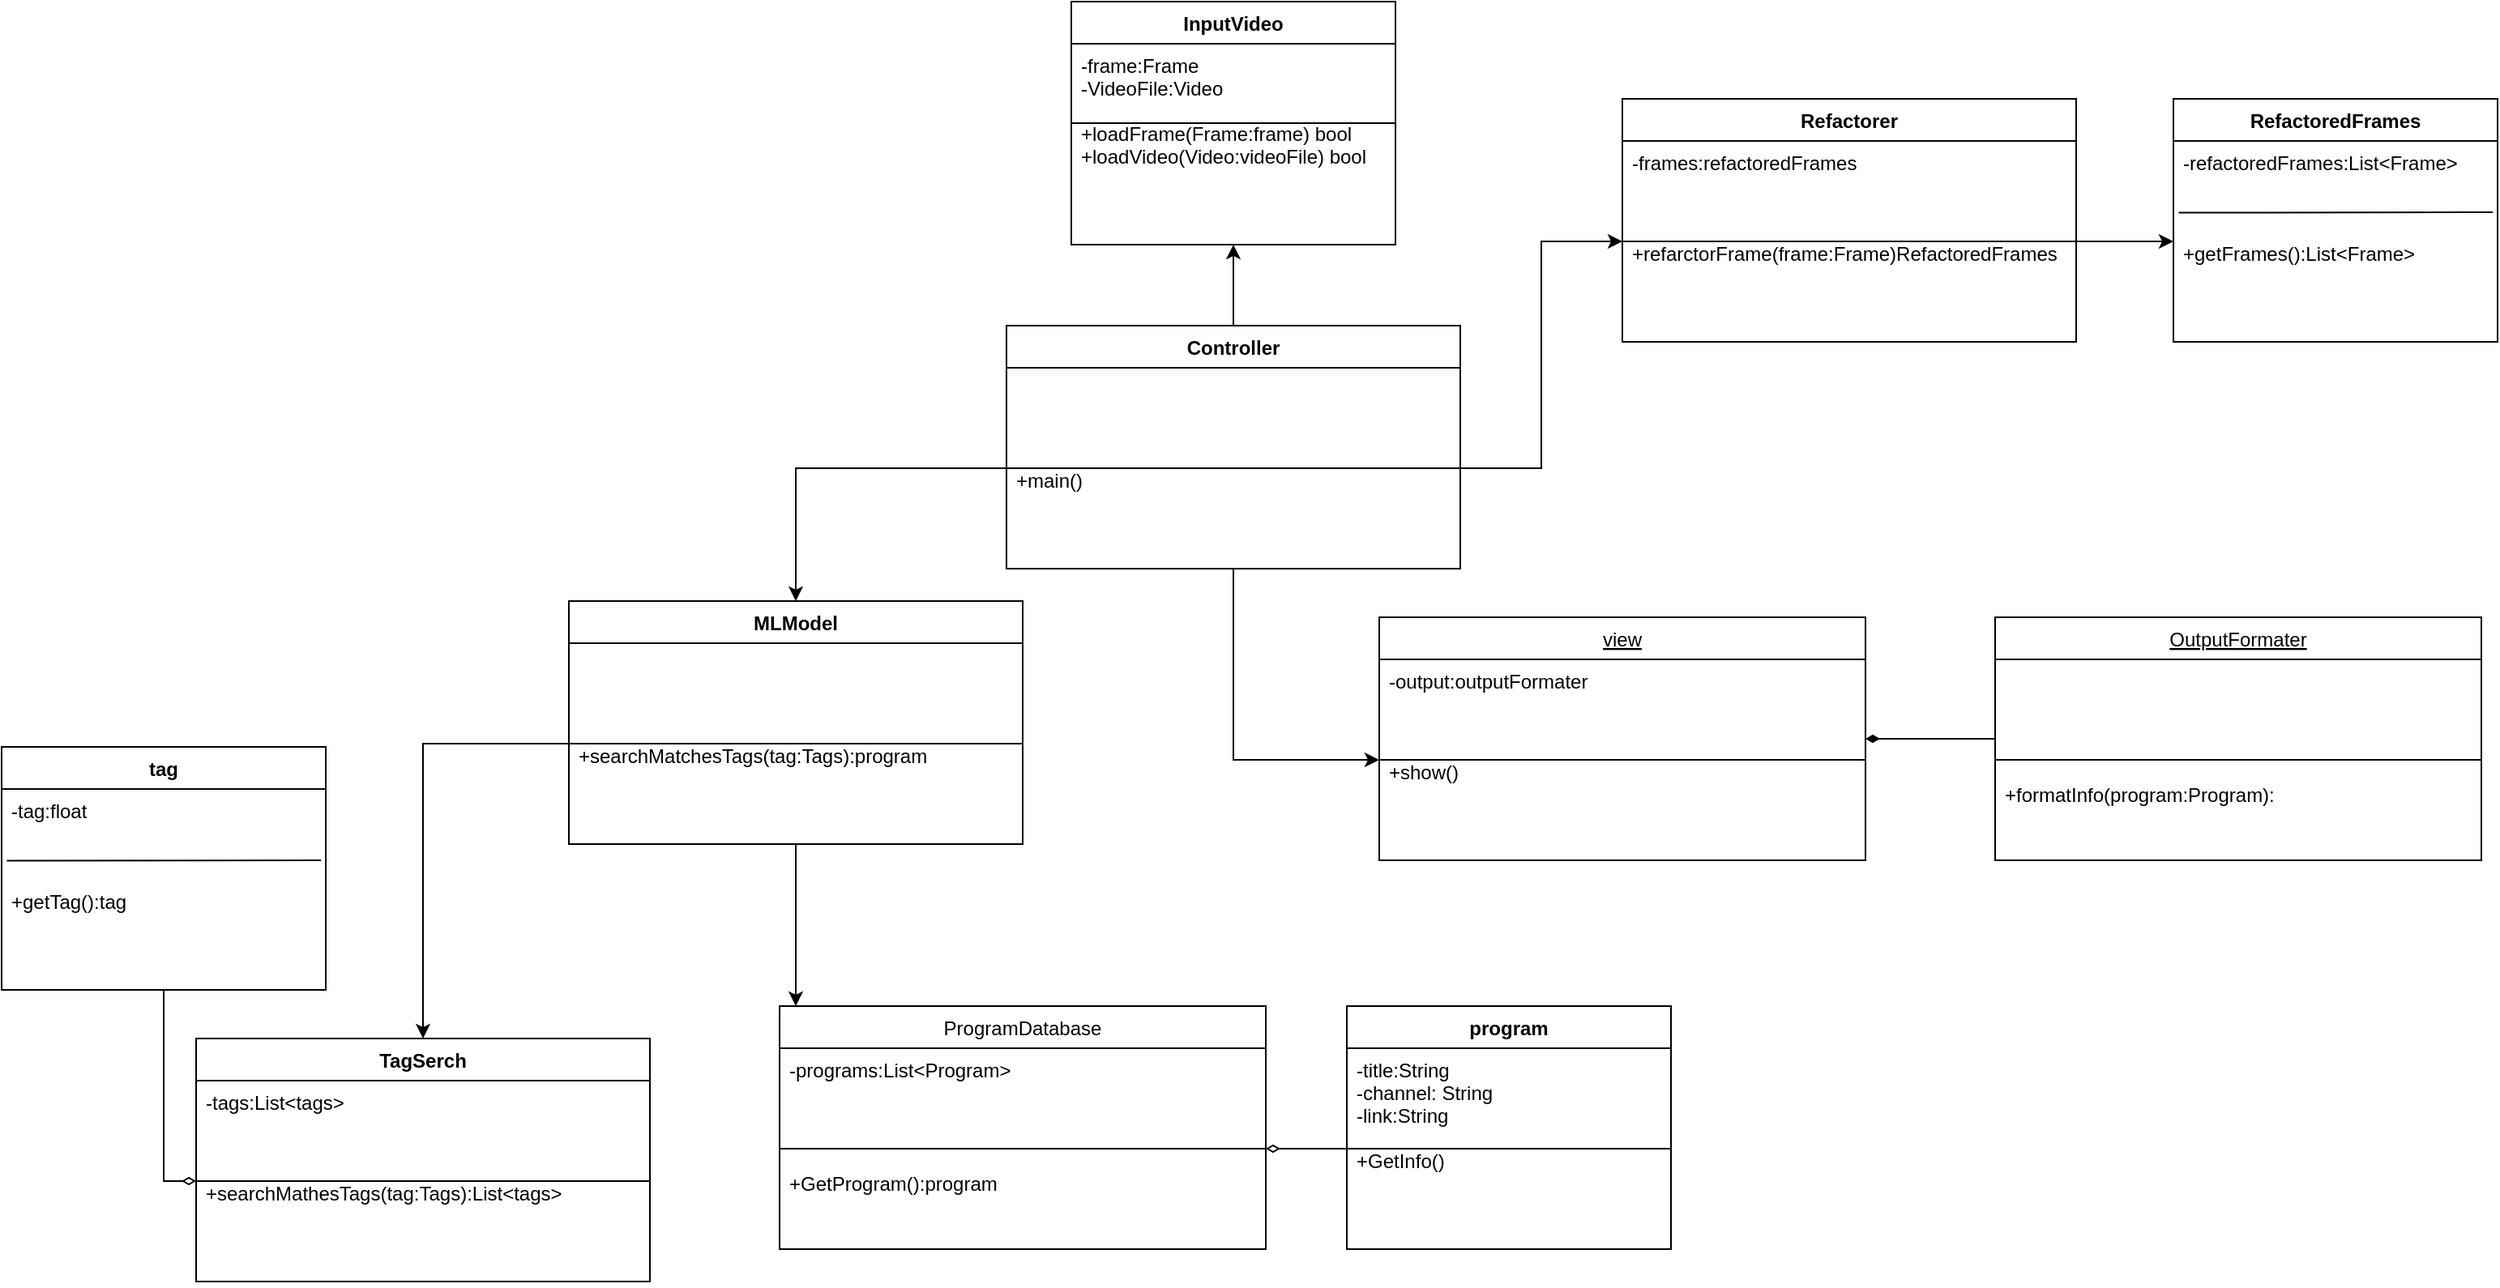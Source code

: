 <mxfile version="24.2.5" type="device" pages="5">
  <diagram id="C5RBs43oDa-KdzZeNtuy" name="Логическая">
    <mxGraphModel dx="1761" dy="611" grid="1" gridSize="10" guides="1" tooltips="1" connect="1" arrows="1" fold="1" page="1" pageScale="1" pageWidth="827" pageHeight="1169" math="0" shadow="0">
      <root>
        <mxCell id="WIyWlLk6GJQsqaUBKTNV-0" />
        <mxCell id="WIyWlLk6GJQsqaUBKTNV-1" parent="WIyWlLk6GJQsqaUBKTNV-0" />
        <mxCell id="zkfFHV4jXpPFQw0GAbJ--0" value="OutputFormater" style="swimlane;fontStyle=4;align=center;verticalAlign=top;childLayout=stackLayout;horizontal=1;startSize=26;horizontalStack=0;resizeParent=1;resizeLast=0;collapsible=1;marginBottom=0;rounded=0;shadow=0;strokeWidth=1;" parent="WIyWlLk6GJQsqaUBKTNV-1" vertex="1">
          <mxGeometry x="800" y="430" width="300" height="150" as="geometry">
            <mxRectangle x="230" y="140" width="160" height="26" as="alternateBounds" />
          </mxGeometry>
        </mxCell>
        <mxCell id="zkfFHV4jXpPFQw0GAbJ--1" value="&#xa;&#xa;&#xa;&#xa;&#xa;+formatInfo(program:Program):" style="text;align=left;verticalAlign=top;spacingLeft=4;spacingRight=4;overflow=hidden;rotatable=0;points=[[0,0.5],[1,0.5]];portConstraint=eastwest;" parent="zkfFHV4jXpPFQw0GAbJ--0" vertex="1">
          <mxGeometry y="26" width="300" height="124" as="geometry" />
        </mxCell>
        <mxCell id="aK3R6qcnJXS5-ai5hLN0-7" value="" style="endArrow=none;html=1;rounded=0;exitX=0;exitY=0.5;exitDx=0;exitDy=0;entryX=1;entryY=0.5;entryDx=0;entryDy=0;" parent="zkfFHV4jXpPFQw0GAbJ--0" source="zkfFHV4jXpPFQw0GAbJ--1" target="zkfFHV4jXpPFQw0GAbJ--1" edge="1">
          <mxGeometry width="50" height="50" relative="1" as="geometry">
            <mxPoint x="100" y="100" as="sourcePoint" />
            <mxPoint x="150" y="50" as="targetPoint" />
          </mxGeometry>
        </mxCell>
        <mxCell id="aK3R6qcnJXS5-ai5hLN0-1" value="InputVideo" style="swimlane;fontStyle=1;align=center;verticalAlign=top;childLayout=stackLayout;horizontal=1;startSize=26;horizontalStack=0;resizeParent=1;resizeLast=0;collapsible=1;marginBottom=0;rounded=0;shadow=0;strokeWidth=1;" parent="WIyWlLk6GJQsqaUBKTNV-1" vertex="1">
          <mxGeometry x="230" y="50" width="200" height="150" as="geometry">
            <mxRectangle x="230" y="140" width="160" height="26" as="alternateBounds" />
          </mxGeometry>
        </mxCell>
        <mxCell id="aK3R6qcnJXS5-ai5hLN0-2" value="-frame:Frame&#xa;-VideoFile:Video&#xa;&#xa;+loadFrame(Frame:frame) bool&#xa;+loadVideo(Video:videoFile) bool" style="text;align=left;verticalAlign=top;spacingLeft=4;spacingRight=4;overflow=hidden;rotatable=0;points=[[0,0.5],[1,0.5]];portConstraint=eastwest;" parent="aK3R6qcnJXS5-ai5hLN0-1" vertex="1">
          <mxGeometry y="26" width="200" height="124" as="geometry" />
        </mxCell>
        <mxCell id="aK3R6qcnJXS5-ai5hLN0-5" value="" style="endArrow=none;html=1;rounded=0;entryX=1;entryY=0.5;entryDx=0;entryDy=0;exitX=0;exitY=0.5;exitDx=0;exitDy=0;" parent="WIyWlLk6GJQsqaUBKTNV-1" source="aK3R6qcnJXS5-ai5hLN0-1" target="aK3R6qcnJXS5-ai5hLN0-1" edge="1">
          <mxGeometry width="50" height="50" relative="1" as="geometry">
            <mxPoint x="290" y="370" as="sourcePoint" />
            <mxPoint x="340" y="320" as="targetPoint" />
          </mxGeometry>
        </mxCell>
        <mxCell id="aK3R6qcnJXS5-ai5hLN0-8" value="ProgramDatabase" style="swimlane;fontStyle=0;align=center;verticalAlign=top;childLayout=stackLayout;horizontal=1;startSize=26;horizontalStack=0;resizeParent=1;resizeLast=0;collapsible=1;marginBottom=0;rounded=0;shadow=0;strokeWidth=1;" parent="WIyWlLk6GJQsqaUBKTNV-1" vertex="1">
          <mxGeometry x="50" y="670" width="300" height="150" as="geometry">
            <mxRectangle x="230" y="140" width="160" height="26" as="alternateBounds" />
          </mxGeometry>
        </mxCell>
        <mxCell id="aK3R6qcnJXS5-ai5hLN0-9" value="-programs:List&lt;Program&gt;&#xa;&#xa;&#xa;&#xa;&#xa;+GetProgram():program" style="text;align=left;verticalAlign=top;spacingLeft=4;spacingRight=4;overflow=hidden;rotatable=0;points=[[0,0.5],[1,0.5]];portConstraint=eastwest;" parent="aK3R6qcnJXS5-ai5hLN0-8" vertex="1">
          <mxGeometry y="26" width="300" height="124" as="geometry" />
        </mxCell>
        <mxCell id="aK3R6qcnJXS5-ai5hLN0-10" value="" style="endArrow=none;html=1;rounded=0;exitX=0;exitY=0.5;exitDx=0;exitDy=0;entryX=1;entryY=0.5;entryDx=0;entryDy=0;" parent="aK3R6qcnJXS5-ai5hLN0-8" source="aK3R6qcnJXS5-ai5hLN0-9" target="aK3R6qcnJXS5-ai5hLN0-9" edge="1">
          <mxGeometry width="50" height="50" relative="1" as="geometry">
            <mxPoint x="100" y="100" as="sourcePoint" />
            <mxPoint x="150" y="50" as="targetPoint" />
          </mxGeometry>
        </mxCell>
        <mxCell id="aK3R6qcnJXS5-ai5hLN0-11" value="program" style="swimlane;fontStyle=1;align=center;verticalAlign=top;childLayout=stackLayout;horizontal=1;startSize=26;horizontalStack=0;resizeParent=1;resizeLast=0;collapsible=1;marginBottom=0;rounded=0;shadow=0;strokeWidth=1;" parent="WIyWlLk6GJQsqaUBKTNV-1" vertex="1">
          <mxGeometry x="400" y="670" width="200" height="150" as="geometry">
            <mxRectangle x="230" y="140" width="160" height="26" as="alternateBounds" />
          </mxGeometry>
        </mxCell>
        <mxCell id="aK3R6qcnJXS5-ai5hLN0-12" value="-title:String&#xa;-channel: String&#xa;-link:String&#xa;&#xa;+GetInfo()" style="text;align=left;verticalAlign=top;spacingLeft=4;spacingRight=4;overflow=hidden;rotatable=0;points=[[0,0.5],[1,0.5]];portConstraint=eastwest;" parent="aK3R6qcnJXS5-ai5hLN0-11" vertex="1">
          <mxGeometry y="26" width="200" height="124" as="geometry" />
        </mxCell>
        <mxCell id="aK3R6qcnJXS5-ai5hLN0-13" value="" style="endArrow=none;html=1;rounded=0;entryX=1;entryY=0.5;entryDx=0;entryDy=0;exitX=0;exitY=0.5;exitDx=0;exitDy=0;" parent="aK3R6qcnJXS5-ai5hLN0-11" source="aK3R6qcnJXS5-ai5hLN0-12" target="aK3R6qcnJXS5-ai5hLN0-12" edge="1">
          <mxGeometry width="50" height="50" relative="1" as="geometry">
            <mxPoint x="180" y="-210" as="sourcePoint" />
            <mxPoint x="230" y="-260" as="targetPoint" />
          </mxGeometry>
        </mxCell>
        <mxCell id="aK3R6qcnJXS5-ai5hLN0-27" value="Refactorer" style="swimlane;fontStyle=1;align=center;verticalAlign=top;childLayout=stackLayout;horizontal=1;startSize=26;horizontalStack=0;resizeParent=1;resizeLast=0;collapsible=1;marginBottom=0;rounded=0;shadow=0;strokeWidth=1;" parent="WIyWlLk6GJQsqaUBKTNV-1" vertex="1">
          <mxGeometry x="570" y="110" width="280" height="150" as="geometry">
            <mxRectangle x="230" y="140" width="160" height="26" as="alternateBounds" />
          </mxGeometry>
        </mxCell>
        <mxCell id="aK3R6qcnJXS5-ai5hLN0-35" value="" style="endArrow=none;html=1;rounded=0;exitX=0;exitY=0.5;exitDx=0;exitDy=0;entryX=1;entryY=0.5;entryDx=0;entryDy=0;" parent="aK3R6qcnJXS5-ai5hLN0-27" source="aK3R6qcnJXS5-ai5hLN0-28" target="aK3R6qcnJXS5-ai5hLN0-28" edge="1">
          <mxGeometry width="50" height="50" relative="1" as="geometry">
            <mxPoint y="70" as="sourcePoint" />
            <mxPoint x="50" y="20" as="targetPoint" />
          </mxGeometry>
        </mxCell>
        <mxCell id="aK3R6qcnJXS5-ai5hLN0-28" value="-frames:refactoredFrames&#xa;&#xa;&#xa;&#xa;+refarctorFrame(frame:Frame)RefactoredFrames&#xa; " style="text;align=left;verticalAlign=top;spacingLeft=4;spacingRight=4;overflow=hidden;rotatable=0;points=[[0,0.5],[1,0.5]];portConstraint=eastwest;" parent="aK3R6qcnJXS5-ai5hLN0-27" vertex="1">
          <mxGeometry y="26" width="280" height="124" as="geometry" />
        </mxCell>
        <mxCell id="aK3R6qcnJXS5-ai5hLN0-32" value="RefactoredFrames" style="swimlane;fontStyle=1;align=center;verticalAlign=top;childLayout=stackLayout;horizontal=1;startSize=26;horizontalStack=0;resizeParent=1;resizeLast=0;collapsible=1;marginBottom=0;rounded=0;shadow=0;strokeWidth=1;" parent="WIyWlLk6GJQsqaUBKTNV-1" vertex="1">
          <mxGeometry x="910" y="110" width="200" height="150" as="geometry">
            <mxRectangle x="230" y="140" width="160" height="26" as="alternateBounds" />
          </mxGeometry>
        </mxCell>
        <mxCell id="aK3R6qcnJXS5-ai5hLN0-33" value="-refactoredFrames:List&lt;Frame&gt;&#xa;&#xa;&#xa;&#xa;+getFrames():List&lt;Frame&gt;" style="text;align=left;verticalAlign=top;spacingLeft=4;spacingRight=4;overflow=hidden;rotatable=0;points=[[0,0.5],[1,0.5]];portConstraint=eastwest;" parent="aK3R6qcnJXS5-ai5hLN0-32" vertex="1">
          <mxGeometry y="26" width="200" height="124" as="geometry" />
        </mxCell>
        <mxCell id="aK3R6qcnJXS5-ai5hLN0-34" value="" style="endArrow=none;html=1;rounded=0;exitX=0.016;exitY=0.357;exitDx=0;exitDy=0;exitPerimeter=0;" parent="aK3R6qcnJXS5-ai5hLN0-32" source="aK3R6qcnJXS5-ai5hLN0-33" edge="1">
          <mxGeometry width="50" height="50" relative="1" as="geometry">
            <mxPoint x="50" y="-60" as="sourcePoint" />
            <mxPoint x="197" y="70" as="targetPoint" />
          </mxGeometry>
        </mxCell>
        <mxCell id="aK3R6qcnJXS5-ai5hLN0-41" value="TagSerch" style="swimlane;fontStyle=1;align=center;verticalAlign=top;childLayout=stackLayout;horizontal=1;startSize=26;horizontalStack=0;resizeParent=1;resizeLast=0;collapsible=1;marginBottom=0;rounded=0;shadow=0;strokeWidth=1;" parent="WIyWlLk6GJQsqaUBKTNV-1" vertex="1">
          <mxGeometry x="-310" y="690" width="280" height="150" as="geometry">
            <mxRectangle x="230" y="140" width="160" height="26" as="alternateBounds" />
          </mxGeometry>
        </mxCell>
        <mxCell id="aK3R6qcnJXS5-ai5hLN0-42" value="" style="endArrow=none;html=1;rounded=0;exitX=0;exitY=0.5;exitDx=0;exitDy=0;entryX=1;entryY=0.5;entryDx=0;entryDy=0;" parent="aK3R6qcnJXS5-ai5hLN0-41" source="aK3R6qcnJXS5-ai5hLN0-43" target="aK3R6qcnJXS5-ai5hLN0-43" edge="1">
          <mxGeometry width="50" height="50" relative="1" as="geometry">
            <mxPoint y="70" as="sourcePoint" />
            <mxPoint x="50" y="20" as="targetPoint" />
          </mxGeometry>
        </mxCell>
        <mxCell id="aK3R6qcnJXS5-ai5hLN0-43" value="-tags:List&lt;tags&gt;&#xa;&#xa;&#xa;&#xa;+searchMathesTags(tag:Tags):List&lt;tags&gt; " style="text;align=left;verticalAlign=top;spacingLeft=4;spacingRight=4;overflow=hidden;rotatable=0;points=[[0,0.5],[1,0.5]];portConstraint=eastwest;" parent="aK3R6qcnJXS5-ai5hLN0-41" vertex="1">
          <mxGeometry y="26" width="280" height="124" as="geometry" />
        </mxCell>
        <mxCell id="ObJLuDKZ_WDkVelha7CW-0" style="edgeStyle=orthogonalEdgeStyle;rounded=0;orthogonalLoop=1;jettySize=auto;html=1;endArrow=diamondThin;endFill=0;" parent="WIyWlLk6GJQsqaUBKTNV-1" source="aK3R6qcnJXS5-ai5hLN0-44" target="aK3R6qcnJXS5-ai5hLN0-43" edge="1">
          <mxGeometry relative="1" as="geometry" />
        </mxCell>
        <mxCell id="aK3R6qcnJXS5-ai5hLN0-44" value="tag" style="swimlane;fontStyle=1;align=center;verticalAlign=top;childLayout=stackLayout;horizontal=1;startSize=26;horizontalStack=0;resizeParent=1;resizeLast=0;collapsible=1;marginBottom=0;rounded=0;shadow=0;strokeWidth=1;" parent="WIyWlLk6GJQsqaUBKTNV-1" vertex="1">
          <mxGeometry x="-430" y="510" width="200" height="150" as="geometry">
            <mxRectangle x="230" y="140" width="160" height="26" as="alternateBounds" />
          </mxGeometry>
        </mxCell>
        <mxCell id="aK3R6qcnJXS5-ai5hLN0-45" value="-tag:float&#xa;&#xa;&#xa;&#xa;+getTag():tag" style="text;align=left;verticalAlign=top;spacingLeft=4;spacingRight=4;overflow=hidden;rotatable=0;points=[[0,0.5],[1,0.5]];portConstraint=eastwest;" parent="aK3R6qcnJXS5-ai5hLN0-44" vertex="1">
          <mxGeometry y="26" width="200" height="124" as="geometry" />
        </mxCell>
        <mxCell id="aK3R6qcnJXS5-ai5hLN0-46" value="" style="endArrow=none;html=1;rounded=0;exitX=0.016;exitY=0.357;exitDx=0;exitDy=0;exitPerimeter=0;" parent="aK3R6qcnJXS5-ai5hLN0-44" source="aK3R6qcnJXS5-ai5hLN0-45" edge="1">
          <mxGeometry width="50" height="50" relative="1" as="geometry">
            <mxPoint x="50" y="-60" as="sourcePoint" />
            <mxPoint x="197" y="70" as="targetPoint" />
          </mxGeometry>
        </mxCell>
        <mxCell id="aK3R6qcnJXS5-ai5hLN0-48" value="MLModel" style="swimlane;fontStyle=1;align=center;verticalAlign=top;childLayout=stackLayout;horizontal=1;startSize=26;horizontalStack=0;resizeParent=1;resizeLast=0;collapsible=1;marginBottom=0;rounded=0;shadow=0;strokeWidth=1;" parent="WIyWlLk6GJQsqaUBKTNV-1" vertex="1">
          <mxGeometry x="-80" y="420" width="280" height="150" as="geometry">
            <mxRectangle x="230" y="140" width="160" height="26" as="alternateBounds" />
          </mxGeometry>
        </mxCell>
        <mxCell id="aK3R6qcnJXS5-ai5hLN0-49" value="" style="endArrow=none;html=1;rounded=0;exitX=0;exitY=0.5;exitDx=0;exitDy=0;entryX=1;entryY=0.5;entryDx=0;entryDy=0;" parent="aK3R6qcnJXS5-ai5hLN0-48" source="aK3R6qcnJXS5-ai5hLN0-50" target="aK3R6qcnJXS5-ai5hLN0-50" edge="1">
          <mxGeometry width="50" height="50" relative="1" as="geometry">
            <mxPoint y="70" as="sourcePoint" />
            <mxPoint x="50" y="20" as="targetPoint" />
          </mxGeometry>
        </mxCell>
        <mxCell id="aK3R6qcnJXS5-ai5hLN0-50" value="&#xa;&#xa;&#xa;&#xa;+searchMatchesTags(tag:Tags):program " style="text;align=left;verticalAlign=top;spacingLeft=4;spacingRight=4;overflow=hidden;rotatable=0;points=[[0,0.5],[1,0.5]];portConstraint=eastwest;" parent="aK3R6qcnJXS5-ai5hLN0-48" vertex="1">
          <mxGeometry y="26" width="280" height="124" as="geometry" />
        </mxCell>
        <mxCell id="aK3R6qcnJXS5-ai5hLN0-52" style="edgeStyle=orthogonalEdgeStyle;rounded=0;orthogonalLoop=1;jettySize=auto;html=1;entryX=0;entryY=0.5;entryDx=0;entryDy=0;endArrow=none;endFill=0;startArrow=diamondThin;startFill=0;" parent="WIyWlLk6GJQsqaUBKTNV-1" source="aK3R6qcnJXS5-ai5hLN0-9" target="aK3R6qcnJXS5-ai5hLN0-12" edge="1">
          <mxGeometry relative="1" as="geometry" />
        </mxCell>
        <mxCell id="aK3R6qcnJXS5-ai5hLN0-54" style="edgeStyle=orthogonalEdgeStyle;rounded=0;orthogonalLoop=1;jettySize=auto;html=1;" parent="WIyWlLk6GJQsqaUBKTNV-1" source="aK3R6qcnJXS5-ai5hLN0-50" target="aK3R6qcnJXS5-ai5hLN0-8" edge="1">
          <mxGeometry relative="1" as="geometry">
            <Array as="points">
              <mxPoint x="160" y="690" />
            </Array>
          </mxGeometry>
        </mxCell>
        <mxCell id="aK3R6qcnJXS5-ai5hLN0-64" value="view" style="swimlane;fontStyle=4;align=center;verticalAlign=top;childLayout=stackLayout;horizontal=1;startSize=26;horizontalStack=0;resizeParent=1;resizeLast=0;collapsible=1;marginBottom=0;rounded=0;shadow=0;strokeWidth=1;" parent="WIyWlLk6GJQsqaUBKTNV-1" vertex="1">
          <mxGeometry x="420" y="430" width="300" height="150" as="geometry">
            <mxRectangle x="230" y="140" width="160" height="26" as="alternateBounds" />
          </mxGeometry>
        </mxCell>
        <mxCell id="aK3R6qcnJXS5-ai5hLN0-65" value="-output:outputFormater&#xa;&#xa;&#xa;&#xa;+show()" style="text;align=left;verticalAlign=top;spacingLeft=4;spacingRight=4;overflow=hidden;rotatable=0;points=[[0,0.5],[1,0.5]];portConstraint=eastwest;" parent="aK3R6qcnJXS5-ai5hLN0-64" vertex="1">
          <mxGeometry y="26" width="300" height="124" as="geometry" />
        </mxCell>
        <mxCell id="aK3R6qcnJXS5-ai5hLN0-66" value="" style="endArrow=none;html=1;rounded=0;exitX=0;exitY=0.5;exitDx=0;exitDy=0;entryX=1;entryY=0.5;entryDx=0;entryDy=0;" parent="aK3R6qcnJXS5-ai5hLN0-64" source="aK3R6qcnJXS5-ai5hLN0-65" target="aK3R6qcnJXS5-ai5hLN0-65" edge="1">
          <mxGeometry width="50" height="50" relative="1" as="geometry">
            <mxPoint x="100" y="100" as="sourcePoint" />
            <mxPoint x="150" y="50" as="targetPoint" />
          </mxGeometry>
        </mxCell>
        <mxCell id="7gZQM2BUCq214TDgTtXk-13" style="edgeStyle=orthogonalEdgeStyle;rounded=0;orthogonalLoop=1;jettySize=auto;html=1;" parent="WIyWlLk6GJQsqaUBKTNV-1" source="7gZQM2BUCq214TDgTtXk-4" target="aK3R6qcnJXS5-ai5hLN0-1" edge="1">
          <mxGeometry relative="1" as="geometry" />
        </mxCell>
        <mxCell id="7gZQM2BUCq214TDgTtXk-23" style="edgeStyle=orthogonalEdgeStyle;rounded=0;orthogonalLoop=1;jettySize=auto;html=1;entryX=0;entryY=0.5;entryDx=0;entryDy=0;" parent="WIyWlLk6GJQsqaUBKTNV-1" source="7gZQM2BUCq214TDgTtXk-4" target="aK3R6qcnJXS5-ai5hLN0-65" edge="1">
          <mxGeometry relative="1" as="geometry" />
        </mxCell>
        <mxCell id="7gZQM2BUCq214TDgTtXk-4" value="Controller" style="swimlane;fontStyle=1;align=center;verticalAlign=top;childLayout=stackLayout;horizontal=1;startSize=26;horizontalStack=0;resizeParent=1;resizeLast=0;collapsible=1;marginBottom=0;rounded=0;shadow=0;strokeWidth=1;" parent="WIyWlLk6GJQsqaUBKTNV-1" vertex="1">
          <mxGeometry x="190" y="250" width="280" height="150" as="geometry">
            <mxRectangle x="230" y="140" width="160" height="26" as="alternateBounds" />
          </mxGeometry>
        </mxCell>
        <mxCell id="7gZQM2BUCq214TDgTtXk-5" value="" style="endArrow=none;html=1;rounded=0;exitX=0;exitY=0.5;exitDx=0;exitDy=0;entryX=1;entryY=0.5;entryDx=0;entryDy=0;" parent="7gZQM2BUCq214TDgTtXk-4" source="7gZQM2BUCq214TDgTtXk-6" target="7gZQM2BUCq214TDgTtXk-6" edge="1">
          <mxGeometry width="50" height="50" relative="1" as="geometry">
            <mxPoint y="70" as="sourcePoint" />
            <mxPoint x="50" y="20" as="targetPoint" />
          </mxGeometry>
        </mxCell>
        <mxCell id="7gZQM2BUCq214TDgTtXk-6" value="&#xa;&#xa;&#xa;&#xa;+main()" style="text;align=left;verticalAlign=top;spacingLeft=4;spacingRight=4;overflow=hidden;rotatable=0;points=[[0,0.5],[1,0.5]];portConstraint=eastwest;" parent="7gZQM2BUCq214TDgTtXk-4" vertex="1">
          <mxGeometry y="26" width="280" height="124" as="geometry" />
        </mxCell>
        <mxCell id="7gZQM2BUCq214TDgTtXk-11" style="edgeStyle=orthogonalEdgeStyle;rounded=0;orthogonalLoop=1;jettySize=auto;html=1;" parent="WIyWlLk6GJQsqaUBKTNV-1" source="7gZQM2BUCq214TDgTtXk-6" target="aK3R6qcnJXS5-ai5hLN0-28" edge="1">
          <mxGeometry relative="1" as="geometry" />
        </mxCell>
        <mxCell id="7gZQM2BUCq214TDgTtXk-14" style="edgeStyle=orthogonalEdgeStyle;rounded=0;orthogonalLoop=1;jettySize=auto;html=1;" parent="WIyWlLk6GJQsqaUBKTNV-1" source="aK3R6qcnJXS5-ai5hLN0-50" target="aK3R6qcnJXS5-ai5hLN0-41" edge="1">
          <mxGeometry relative="1" as="geometry" />
        </mxCell>
        <mxCell id="7gZQM2BUCq214TDgTtXk-15" style="edgeStyle=orthogonalEdgeStyle;rounded=0;orthogonalLoop=1;jettySize=auto;html=1;" parent="WIyWlLk6GJQsqaUBKTNV-1" source="7gZQM2BUCq214TDgTtXk-6" target="aK3R6qcnJXS5-ai5hLN0-48" edge="1">
          <mxGeometry relative="1" as="geometry" />
        </mxCell>
        <mxCell id="7gZQM2BUCq214TDgTtXk-21" style="edgeStyle=orthogonalEdgeStyle;rounded=0;orthogonalLoop=1;jettySize=auto;html=1;endArrow=none;endFill=0;startArrow=diamondThin;startFill=1;" parent="WIyWlLk6GJQsqaUBKTNV-1" source="aK3R6qcnJXS5-ai5hLN0-64" target="zkfFHV4jXpPFQw0GAbJ--0" edge="1">
          <mxGeometry relative="1" as="geometry" />
        </mxCell>
        <mxCell id="7gZQM2BUCq214TDgTtXk-24" style="edgeStyle=orthogonalEdgeStyle;rounded=0;orthogonalLoop=1;jettySize=auto;html=1;entryX=0;entryY=0.5;entryDx=0;entryDy=0;" parent="WIyWlLk6GJQsqaUBKTNV-1" source="aK3R6qcnJXS5-ai5hLN0-28" target="aK3R6qcnJXS5-ai5hLN0-33" edge="1">
          <mxGeometry relative="1" as="geometry" />
        </mxCell>
      </root>
    </mxGraphModel>
  </diagram>
  <diagram id="uPi_lY4iS9Lp94eO7Qqx" name="Последовательности">
    <mxGraphModel dx="1687" dy="993" grid="1" gridSize="10" guides="1" tooltips="1" connect="1" arrows="1" fold="1" page="1" pageScale="1" pageWidth="827" pageHeight="1169" math="0" shadow="0">
      <root>
        <mxCell id="0" />
        <mxCell id="1" parent="0" />
        <mxCell id="wc_7x4rBT8aoIeLALj2p-14" value="пользовательский&lt;div&gt;ввод&lt;/div&gt;" style="text;html=1;align=center;verticalAlign=middle;resizable=0;points=[];autosize=1;strokeColor=none;fillColor=none;" parent="1" vertex="1">
          <mxGeometry x="190" y="210" width="120" height="40" as="geometry" />
        </mxCell>
        <mxCell id="wc_7x4rBT8aoIeLALj2p-18" value="передача видео/&lt;div&gt;изображения&lt;/div&gt;" style="text;html=1;align=center;verticalAlign=middle;resizable=0;points=[];autosize=1;strokeColor=none;fillColor=none;" parent="1" vertex="1">
          <mxGeometry x="310" y="260" width="120" height="40" as="geometry" />
        </mxCell>
        <mxCell id="wc_7x4rBT8aoIeLALj2p-22" value="Интерфейс загрузки видео" style="shape=umlLifeline;perimeter=lifelinePerimeter;whiteSpace=wrap;html=1;container=1;dropTarget=0;collapsible=0;recursiveResize=0;outlineConnect=0;portConstraint=eastwest;newEdgeStyle={&quot;curved&quot;:0,&quot;rounded&quot;:0};" parent="1" vertex="1">
          <mxGeometry x="250" y="140" width="100" height="1000" as="geometry" />
        </mxCell>
        <mxCell id="vO9cLvTChEzuH7ahwpcy-7" value="" style="html=1;points=[[0,0,0,0,5],[0,1,0,0,-5],[1,0,0,0,5],[1,1,0,0,-5]];perimeter=orthogonalPerimeter;outlineConnect=0;targetShapes=umlLifeline;portConstraint=eastwest;newEdgeStyle={&quot;curved&quot;:0,&quot;rounded&quot;:0};" parent="wc_7x4rBT8aoIeLALj2p-22" vertex="1">
          <mxGeometry x="45" y="100" width="10" height="70" as="geometry" />
        </mxCell>
        <mxCell id="wc_7x4rBT8aoIeLALj2p-23" value="" style="shape=umlLifeline;perimeter=lifelinePerimeter;whiteSpace=wrap;html=1;container=1;dropTarget=0;collapsible=0;recursiveResize=0;outlineConnect=0;portConstraint=eastwest;newEdgeStyle={&quot;curved&quot;:0,&quot;rounded&quot;:0};participant=umlActor;" parent="1" vertex="1">
          <mxGeometry x="180" y="140" width="20" height="990" as="geometry" />
        </mxCell>
        <mxCell id="wc_7x4rBT8aoIeLALj2p-24" value="" style="html=1;points=[[0,0,0,0,5],[0,1,0,0,-5],[1,0,0,0,5],[1,1,0,0,-5]];perimeter=orthogonalPerimeter;outlineConnect=0;targetShapes=umlLifeline;portConstraint=eastwest;newEdgeStyle={&quot;curved&quot;:0,&quot;rounded&quot;:0};" parent="wc_7x4rBT8aoIeLALj2p-23" vertex="1">
          <mxGeometry x="5" y="40" width="10" height="80" as="geometry" />
        </mxCell>
        <mxCell id="wc_7x4rBT8aoIeLALj2p-25" style="edgeStyle=orthogonalEdgeStyle;rounded=0;orthogonalLoop=1;jettySize=auto;html=1;curved=0;" parent="1" source="wc_7x4rBT8aoIeLALj2p-24" target="wc_7x4rBT8aoIeLALj2p-22" edge="1">
          <mxGeometry relative="1" as="geometry">
            <Array as="points">
              <mxPoint x="210" y="250" />
              <mxPoint x="210" y="250" />
            </Array>
          </mxGeometry>
        </mxCell>
        <mxCell id="wc_7x4rBT8aoIeLALj2p-26" value="Компоненты для переработки" style="shape=umlLifeline;perimeter=lifelinePerimeter;whiteSpace=wrap;html=1;container=1;dropTarget=0;collapsible=0;recursiveResize=0;outlineConnect=0;portConstraint=eastwest;newEdgeStyle={&quot;curved&quot;:0,&quot;rounded&quot;:0};" parent="1" vertex="1">
          <mxGeometry x="380" y="140" width="100" height="1000" as="geometry" />
        </mxCell>
        <mxCell id="wc_7x4rBT8aoIeLALj2p-15" value="" style="html=1;points=[[0,0,0,0,5],[0,1,0,0,-5],[1,0,0,0,5],[1,1,0,0,-5]];perimeter=orthogonalPerimeter;outlineConnect=0;targetShapes=umlLifeline;portConstraint=eastwest;newEdgeStyle={&quot;curved&quot;:0,&quot;rounded&quot;:0};" parent="wc_7x4rBT8aoIeLALj2p-26" vertex="1">
          <mxGeometry x="45" y="160" width="10" height="80" as="geometry" />
        </mxCell>
        <mxCell id="wc_7x4rBT8aoIeLALj2p-27" style="edgeStyle=orthogonalEdgeStyle;rounded=0;orthogonalLoop=1;jettySize=auto;html=1;curved=0;exitX=1;exitY=1;exitDx=0;exitDy=-5;exitPerimeter=0;entryX=0;entryY=0;entryDx=0;entryDy=5;entryPerimeter=0;" parent="1" source="vO9cLvTChEzuH7ahwpcy-7" target="wc_7x4rBT8aoIeLALj2p-15" edge="1">
          <mxGeometry relative="1" as="geometry" />
        </mxCell>
        <mxCell id="wc_7x4rBT8aoIeLALj2p-28" value="Алгоритм извлечения признаков" style="shape=umlLifeline;perimeter=lifelinePerimeter;whiteSpace=wrap;html=1;container=1;dropTarget=0;collapsible=0;recursiveResize=0;outlineConnect=0;portConstraint=eastwest;newEdgeStyle={&quot;curved&quot;:0,&quot;rounded&quot;:0};" parent="1" vertex="1">
          <mxGeometry x="500" y="140" width="100" height="1000" as="geometry" />
        </mxCell>
        <mxCell id="wc_7x4rBT8aoIeLALj2p-34" value="" style="html=1;points=[[0,0,0,0,5],[0,1,0,0,-5],[1,0,0,0,5],[1,1,0,0,-5]];perimeter=orthogonalPerimeter;outlineConnect=0;targetShapes=umlLifeline;portConstraint=eastwest;newEdgeStyle={&quot;curved&quot;:0,&quot;rounded&quot;:0};" parent="wc_7x4rBT8aoIeLALj2p-28" vertex="1">
          <mxGeometry x="45" y="230" width="10" height="80" as="geometry" />
        </mxCell>
        <mxCell id="wc_7x4rBT8aoIeLALj2p-29" value="Модель МО" style="shape=umlLifeline;perimeter=lifelinePerimeter;whiteSpace=wrap;html=1;container=1;dropTarget=0;collapsible=0;recursiveResize=0;outlineConnect=0;portConstraint=eastwest;newEdgeStyle={&quot;curved&quot;:0,&quot;rounded&quot;:0};" parent="1" vertex="1">
          <mxGeometry x="620" y="140" width="100" height="1000" as="geometry" />
        </mxCell>
        <mxCell id="zcTIjvDZYzF_Mct9YhcW-1" value="" style="html=1;points=[[0,0,0,0,5],[0,1,0,0,-5],[1,0,0,0,5],[1,1,0,0,-5]];perimeter=orthogonalPerimeter;outlineConnect=0;targetShapes=umlLifeline;portConstraint=eastwest;newEdgeStyle={&quot;curved&quot;:0,&quot;rounded&quot;:0};" parent="wc_7x4rBT8aoIeLALj2p-29" vertex="1">
          <mxGeometry x="45" y="300" width="10" height="470" as="geometry" />
        </mxCell>
        <mxCell id="wc_7x4rBT8aoIeLALj2p-30" value="Поиск в бд" style="shape=umlLifeline;perimeter=lifelinePerimeter;whiteSpace=wrap;html=1;container=1;dropTarget=0;collapsible=0;recursiveResize=0;outlineConnect=0;portConstraint=eastwest;newEdgeStyle={&quot;curved&quot;:0,&quot;rounded&quot;:0};" parent="1" vertex="1">
          <mxGeometry x="740" y="140" width="100" height="1000" as="geometry" />
        </mxCell>
        <mxCell id="7Z1JYBTyzyKzcb5o9DKq-1" style="edgeStyle=orthogonalEdgeStyle;rounded=0;orthogonalLoop=1;jettySize=auto;html=1;curved=0;exitX=0;exitY=1;exitDx=0;exitDy=-5;exitPerimeter=0;" edge="1" parent="wc_7x4rBT8aoIeLALj2p-30" source="zcTIjvDZYzF_Mct9YhcW-4">
          <mxGeometry relative="1" as="geometry">
            <mxPoint x="-70" y="725.143" as="targetPoint" />
          </mxGeometry>
        </mxCell>
        <mxCell id="zcTIjvDZYzF_Mct9YhcW-4" value="" style="html=1;points=[[0,0,0,0,5],[0,1,0,0,-5],[1,0,0,0,5],[1,1,0,0,-5]];perimeter=orthogonalPerimeter;outlineConnect=0;targetShapes=umlLifeline;portConstraint=eastwest;newEdgeStyle={&quot;curved&quot;:0,&quot;rounded&quot;:0};" parent="wc_7x4rBT8aoIeLALj2p-30" vertex="1">
          <mxGeometry x="45" y="370" width="10" height="360" as="geometry" />
        </mxCell>
        <mxCell id="wc_7x4rBT8aoIeLALj2p-31" value="БД" style="shape=umlLifeline;perimeter=lifelinePerimeter;whiteSpace=wrap;html=1;container=1;dropTarget=0;collapsible=0;recursiveResize=0;outlineConnect=0;portConstraint=eastwest;newEdgeStyle={&quot;curved&quot;:0,&quot;rounded&quot;:0};" parent="1" vertex="1">
          <mxGeometry x="880" y="140" width="100" height="1000" as="geometry" />
        </mxCell>
        <mxCell id="zcTIjvDZYzF_Mct9YhcW-6" value="" style="html=1;points=[[0,0,0,0,5],[0,1,0,0,-5],[1,0,0,0,5],[1,1,0,0,-5]];perimeter=orthogonalPerimeter;outlineConnect=0;targetShapes=umlLifeline;portConstraint=eastwest;newEdgeStyle={&quot;curved&quot;:0,&quot;rounded&quot;:0};" parent="wc_7x4rBT8aoIeLALj2p-31" vertex="1">
          <mxGeometry x="45" y="400" width="10" height="300" as="geometry" />
        </mxCell>
        <mxCell id="wc_7x4rBT8aoIeLALj2p-32" value="Формирование&lt;div&gt;информации для вывода&lt;/div&gt;" style="shape=umlLifeline;perimeter=lifelinePerimeter;whiteSpace=wrap;html=1;container=1;dropTarget=0;collapsible=0;recursiveResize=0;outlineConnect=0;portConstraint=eastwest;newEdgeStyle={&quot;curved&quot;:0,&quot;rounded&quot;:0};" parent="1" vertex="1">
          <mxGeometry x="1010" y="140" width="100" height="1000" as="geometry" />
        </mxCell>
        <mxCell id="zcTIjvDZYzF_Mct9YhcW-13" value="" style="html=1;points=[[0,0,0,0,5],[0,1,0,0,-5],[1,0,0,0,5],[1,1,0,0,-5]];perimeter=orthogonalPerimeter;outlineConnect=0;targetShapes=umlLifeline;portConstraint=eastwest;newEdgeStyle={&quot;curved&quot;:0,&quot;rounded&quot;:0};" parent="wc_7x4rBT8aoIeLALj2p-32" vertex="1">
          <mxGeometry x="45" y="750" width="10" height="80" as="geometry" />
        </mxCell>
        <mxCell id="wc_7x4rBT8aoIeLALj2p-33" value="Интерфейс отображения результата" style="shape=umlLifeline;perimeter=lifelinePerimeter;whiteSpace=wrap;html=1;container=1;dropTarget=0;collapsible=0;recursiveResize=0;outlineConnect=0;portConstraint=eastwest;newEdgeStyle={&quot;curved&quot;:0,&quot;rounded&quot;:0};" parent="1" vertex="1">
          <mxGeometry x="1141" y="140" width="100" height="1000" as="geometry" />
        </mxCell>
        <mxCell id="wc_7x4rBT8aoIeLALj2p-35" style="edgeStyle=orthogonalEdgeStyle;rounded=0;orthogonalLoop=1;jettySize=auto;html=1;curved=0;exitX=1;exitY=1;exitDx=0;exitDy=-5;exitPerimeter=0;entryX=0;entryY=0;entryDx=0;entryDy=5;entryPerimeter=0;" parent="1" source="wc_7x4rBT8aoIeLALj2p-15" target="wc_7x4rBT8aoIeLALj2p-34" edge="1">
          <mxGeometry relative="1" as="geometry" />
        </mxCell>
        <mxCell id="wc_7x4rBT8aoIeLALj2p-37" value="передача обработанных&lt;div&gt;данных&lt;/div&gt;" style="text;html=1;align=center;verticalAlign=middle;resizable=0;points=[];autosize=1;strokeColor=none;fillColor=none;" parent="1" vertex="1">
          <mxGeometry x="420" y="330" width="160" height="40" as="geometry" />
        </mxCell>
        <mxCell id="zcTIjvDZYzF_Mct9YhcW-2" style="edgeStyle=orthogonalEdgeStyle;rounded=0;orthogonalLoop=1;jettySize=auto;html=1;curved=0;exitX=1;exitY=1;exitDx=0;exitDy=-5;exitPerimeter=0;" parent="1" source="wc_7x4rBT8aoIeLALj2p-34" target="wc_7x4rBT8aoIeLALj2p-29" edge="1">
          <mxGeometry relative="1" as="geometry">
            <Array as="points">
              <mxPoint x="650" y="445" />
              <mxPoint x="650" y="445" />
            </Array>
          </mxGeometry>
        </mxCell>
        <mxCell id="zcTIjvDZYzF_Mct9YhcW-3" value="Передача признаков&lt;div&gt;&amp;nbsp;для модели МО&lt;/div&gt;" style="edgeLabel;html=1;align=center;verticalAlign=middle;resizable=0;points=[];" parent="1" vertex="1" connectable="0">
          <mxGeometry x="610" y="420" as="geometry" />
        </mxCell>
        <mxCell id="zcTIjvDZYzF_Mct9YhcW-5" style="edgeStyle=orthogonalEdgeStyle;rounded=0;orthogonalLoop=1;jettySize=auto;html=1;curved=0;exitX=1;exitY=1;exitDx=0;exitDy=-5;exitPerimeter=0;entryX=0;entryY=0;entryDx=0;entryDy=5;entryPerimeter=0;" parent="1" source="zcTIjvDZYzF_Mct9YhcW-1" target="zcTIjvDZYzF_Mct9YhcW-4" edge="1">
          <mxGeometry relative="1" as="geometry">
            <Array as="points">
              <mxPoint x="675" y="515" />
            </Array>
          </mxGeometry>
        </mxCell>
        <mxCell id="zcTIjvDZYzF_Mct9YhcW-7" value="Запрос от модели" style="edgeLabel;html=1;align=center;verticalAlign=middle;resizable=0;points=[];" parent="1" vertex="1" connectable="0">
          <mxGeometry x="730.0" y="500.003" as="geometry" />
        </mxCell>
        <mxCell id="zcTIjvDZYzF_Mct9YhcW-8" style="edgeStyle=orthogonalEdgeStyle;rounded=0;orthogonalLoop=1;jettySize=auto;html=1;curved=0;exitX=1;exitY=0;exitDx=0;exitDy=5;exitPerimeter=0;" parent="1" source="zcTIjvDZYzF_Mct9YhcW-4" target="wc_7x4rBT8aoIeLALj2p-31" edge="1">
          <mxGeometry relative="1" as="geometry">
            <Array as="points">
              <mxPoint x="795" y="550" />
            </Array>
          </mxGeometry>
        </mxCell>
        <mxCell id="zcTIjvDZYzF_Mct9YhcW-9" value="Запрос к бд" style="edgeLabel;html=1;align=center;verticalAlign=middle;resizable=0;points=[];" parent="1" vertex="1" connectable="0">
          <mxGeometry x="860.0" y="530.003" as="geometry" />
        </mxCell>
        <mxCell id="zcTIjvDZYzF_Mct9YhcW-10" style="edgeStyle=orthogonalEdgeStyle;rounded=0;orthogonalLoop=1;jettySize=auto;html=1;curved=0;exitX=0;exitY=1;exitDx=0;exitDy=-5;exitPerimeter=0;" parent="1" source="zcTIjvDZYzF_Mct9YhcW-6" target="zcTIjvDZYzF_Mct9YhcW-4" edge="1">
          <mxGeometry relative="1" as="geometry">
            <Array as="points">
              <mxPoint x="925" y="830" />
            </Array>
          </mxGeometry>
        </mxCell>
        <mxCell id="zcTIjvDZYzF_Mct9YhcW-12" value="Резульат поиска" style="text;html=1;align=center;verticalAlign=middle;resizable=0;points=[];autosize=1;strokeColor=none;fillColor=none;" parent="1" vertex="1">
          <mxGeometry x="800" y="800" width="120" height="30" as="geometry" />
        </mxCell>
        <mxCell id="zcTIjvDZYzF_Mct9YhcW-15" style="edgeStyle=orthogonalEdgeStyle;rounded=0;orthogonalLoop=1;jettySize=auto;html=1;curved=0;exitX=1;exitY=1;exitDx=0;exitDy=-5;exitPerimeter=0;" parent="1" source="zcTIjvDZYzF_Mct9YhcW-1" target="wc_7x4rBT8aoIeLALj2p-32" edge="1">
          <mxGeometry relative="1" as="geometry">
            <Array as="points">
              <mxPoint x="950" y="905" />
              <mxPoint x="950" y="905" />
            </Array>
          </mxGeometry>
        </mxCell>
        <mxCell id="zcTIjvDZYzF_Mct9YhcW-21" style="edgeStyle=orthogonalEdgeStyle;rounded=0;orthogonalLoop=1;jettySize=auto;html=1;curved=0;exitX=0;exitY=1;exitDx=0;exitDy=-5;exitPerimeter=0;" parent="1" source="zcTIjvDZYzF_Mct9YhcW-14" target="zcTIjvDZYzF_Mct9YhcW-20" edge="1">
          <mxGeometry relative="1" as="geometry">
            <Array as="points">
              <mxPoint x="440" y="1035" />
              <mxPoint x="440" y="1035" />
            </Array>
          </mxGeometry>
        </mxCell>
        <mxCell id="zcTIjvDZYzF_Mct9YhcW-14" value="" style="html=1;points=[[0,0,0,0,5],[0,1,0,0,-5],[1,0,0,0,5],[1,1,0,0,-5]];perimeter=orthogonalPerimeter;outlineConnect=0;targetShapes=umlLifeline;portConstraint=eastwest;newEdgeStyle={&quot;curved&quot;:0,&quot;rounded&quot;:0};" parent="1" vertex="1">
          <mxGeometry x="1186" y="960" width="10" height="80" as="geometry" />
        </mxCell>
        <mxCell id="zcTIjvDZYzF_Mct9YhcW-17" value="Предсказание модели МО" style="text;html=1;align=center;verticalAlign=middle;resizable=0;points=[];autosize=1;strokeColor=none;fillColor=none;" parent="1" vertex="1">
          <mxGeometry x="765" y="878" width="170" height="30" as="geometry" />
        </mxCell>
        <mxCell id="zcTIjvDZYzF_Mct9YhcW-18" style="edgeStyle=orthogonalEdgeStyle;rounded=0;orthogonalLoop=1;jettySize=auto;html=1;curved=0;exitX=1;exitY=1;exitDx=0;exitDy=-5;exitPerimeter=0;" parent="1" source="zcTIjvDZYzF_Mct9YhcW-13" target="wc_7x4rBT8aoIeLALj2p-33" edge="1">
          <mxGeometry relative="1" as="geometry">
            <Array as="points">
              <mxPoint x="1160" y="965" />
              <mxPoint x="1160" y="965" />
            </Array>
          </mxGeometry>
        </mxCell>
        <mxCell id="zcTIjvDZYzF_Mct9YhcW-19" value="Информация на вывод" style="text;html=1;align=center;verticalAlign=middle;resizable=0;points=[];autosize=1;strokeColor=none;fillColor=none;" parent="1" vertex="1">
          <mxGeometry x="1060" y="938" width="150" height="30" as="geometry" />
        </mxCell>
        <mxCell id="zcTIjvDZYzF_Mct9YhcW-20" value="" style="html=1;points=[[0,0,0,0,5],[0,1,0,0,-5],[1,0,0,0,5],[1,1,0,0,-5]];perimeter=orthogonalPerimeter;outlineConnect=0;targetShapes=umlLifeline;portConstraint=eastwest;newEdgeStyle={&quot;curved&quot;:0,&quot;rounded&quot;:0};" parent="1" vertex="1">
          <mxGeometry x="185" y="1020" width="10" height="80" as="geometry" />
        </mxCell>
        <mxCell id="zcTIjvDZYzF_Mct9YhcW-22" value="Отображению пользователю" style="text;html=1;align=center;verticalAlign=middle;resizable=0;points=[];autosize=1;strokeColor=none;fillColor=none;" parent="1" vertex="1">
          <mxGeometry x="680" y="998" width="180" height="30" as="geometry" />
        </mxCell>
      </root>
    </mxGraphModel>
  </diagram>
  <diagram id="83glrF2eUn3j3s9NnuNB" name="Деятельности">
    <mxGraphModel dx="1434" dy="844" grid="1" gridSize="10" guides="1" tooltips="1" connect="1" arrows="1" fold="1" page="1" pageScale="1" pageWidth="827" pageHeight="1169" math="0" shadow="0">
      <root>
        <mxCell id="0" />
        <mxCell id="1" parent="0" />
        <mxCell id="jOD8AdmEZ22Phtpk3Ilv-1" value="" style="swimlane;childLayout=stackLayout;resizeParent=1;resizeParentMax=0;startSize=20;html=1;" vertex="1" parent="1">
          <mxGeometry x="70" y="170" width="1080" height="720" as="geometry" />
        </mxCell>
        <mxCell id="jOD8AdmEZ22Phtpk3Ilv-2" value="Пользователь" style="swimlane;startSize=50;html=1;" vertex="1" parent="jOD8AdmEZ22Phtpk3Ilv-1">
          <mxGeometry y="20" width="120" height="700" as="geometry" />
        </mxCell>
        <mxCell id="l10EnWaqAH4ErNXJKDrr-4" value="Приглашение к&lt;div&gt;отправке файла&lt;/div&gt;" style="rounded=0;whiteSpace=wrap;html=1;" vertex="1" parent="jOD8AdmEZ22Phtpk3Ilv-2">
          <mxGeometry x="15" y="120" width="90" height="50" as="geometry" />
        </mxCell>
        <mxCell id="l10EnWaqAH4ErNXJKDrr-7" style="edgeStyle=orthogonalEdgeStyle;rounded=0;orthogonalLoop=1;jettySize=auto;html=1;" edge="1" parent="jOD8AdmEZ22Phtpk3Ilv-2" source="l10EnWaqAH4ErNXJKDrr-5" target="l10EnWaqAH4ErNXJKDrr-4">
          <mxGeometry relative="1" as="geometry" />
        </mxCell>
        <mxCell id="l10EnWaqAH4ErNXJKDrr-5" value="" style="ellipse;html=1;shape=startState;fillColor=#000000;strokeColor=#ff0000;" vertex="1" parent="jOD8AdmEZ22Phtpk3Ilv-2">
          <mxGeometry x="45" y="60" width="30" height="30" as="geometry" />
        </mxCell>
        <mxCell id="DZ62w3RrudfRLDZ6dToU-3" value="" style="ellipse;html=1;shape=endState;fillColor=#000000;strokeColor=#ff0000;" vertex="1" parent="jOD8AdmEZ22Phtpk3Ilv-2">
          <mxGeometry x="45" y="285" width="30" height="30" as="geometry" />
        </mxCell>
        <mxCell id="jOD8AdmEZ22Phtpk3Ilv-3" value="Интерфейс &lt;br&gt;загрузки видео" style="swimlane;startSize=50;html=1;" vertex="1" parent="jOD8AdmEZ22Phtpk3Ilv-1">
          <mxGeometry x="120" y="20" width="120" height="700" as="geometry" />
        </mxCell>
        <mxCell id="DZ62w3RrudfRLDZ6dToU-2" style="edgeStyle=orthogonalEdgeStyle;rounded=0;orthogonalLoop=1;jettySize=auto;html=1;exitX=0.5;exitY=1;exitDx=0;exitDy=0;" edge="1" parent="jOD8AdmEZ22Phtpk3Ilv-3" source="alDMyiogPSzfWP2VSJRh-1" target="DZ62w3RrudfRLDZ6dToU-1">
          <mxGeometry relative="1" as="geometry" />
        </mxCell>
        <mxCell id="alDMyiogPSzfWP2VSJRh-1" value="Загрузка файла пользователем" style="rounded=0;whiteSpace=wrap;html=1;" vertex="1" parent="jOD8AdmEZ22Phtpk3Ilv-3">
          <mxGeometry x="15" y="170" width="90" height="50" as="geometry" />
        </mxCell>
        <mxCell id="DZ62w3RrudfRLDZ6dToU-1" value="Загрузка успешна" style="rhombus;whiteSpace=wrap;html=1;" vertex="1" parent="jOD8AdmEZ22Phtpk3Ilv-3">
          <mxGeometry x="20" y="260" width="80" height="80" as="geometry" />
        </mxCell>
        <mxCell id="jOD8AdmEZ22Phtpk3Ilv-4" value="Компоненты&amp;nbsp;&lt;div&gt;предобработки&lt;/div&gt;" style="swimlane;startSize=50;html=1;" vertex="1" parent="jOD8AdmEZ22Phtpk3Ilv-1">
          <mxGeometry x="240" y="20" width="120" height="700" as="geometry" />
        </mxCell>
        <mxCell id="NAQspQgmOBStLVEe1WSf-1" value="Обработка загруженного файла" style="rounded=0;whiteSpace=wrap;html=1;" vertex="1" parent="jOD8AdmEZ22Phtpk3Ilv-4">
          <mxGeometry x="15" y="275" width="90" height="50" as="geometry" />
        </mxCell>
        <mxCell id="Yoexm2YkgYkd3QGR5QX6-3" value="Алгоритм&lt;div&gt;извлечения&amp;nbsp;&lt;/div&gt;&lt;div&gt;признаков&lt;/div&gt;" style="swimlane;startSize=50;html=1;" vertex="1" parent="jOD8AdmEZ22Phtpk3Ilv-1">
          <mxGeometry x="360" y="20" width="120" height="700" as="geometry" />
        </mxCell>
        <mxCell id="NAQspQgmOBStLVEe1WSf-4" value="Извлечение признаков" style="rounded=0;whiteSpace=wrap;html=1;" vertex="1" parent="Yoexm2YkgYkd3QGR5QX6-3">
          <mxGeometry x="15" y="310" width="90" height="50" as="geometry" />
        </mxCell>
        <mxCell id="Yoexm2YkgYkd3QGR5QX6-4" value="Модель МО" style="swimlane;startSize=50;html=1;" vertex="1" parent="jOD8AdmEZ22Phtpk3Ilv-1">
          <mxGeometry x="480" y="20" width="120" height="700" as="geometry" />
        </mxCell>
        <mxCell id="CAfWTqltMw-IUqS8MwlU-3" style="edgeStyle=orthogonalEdgeStyle;rounded=0;orthogonalLoop=1;jettySize=auto;html=1;" edge="1" parent="Yoexm2YkgYkd3QGR5QX6-4" source="fKef_x3__AgI8ACkrETx-1" target="CAfWTqltMw-IUqS8MwlU-2">
          <mxGeometry relative="1" as="geometry" />
        </mxCell>
        <mxCell id="fKef_x3__AgI8ACkrETx-1" value="Получение извлеченных признаков" style="rounded=0;whiteSpace=wrap;html=1;" vertex="1" parent="Yoexm2YkgYkd3QGR5QX6-4">
          <mxGeometry x="15" y="340" width="90" height="50" as="geometry" />
        </mxCell>
        <mxCell id="CAfWTqltMw-IUqS8MwlU-2" value="Запрос данных из БД" style="rounded=0;whiteSpace=wrap;html=1;" vertex="1" parent="Yoexm2YkgYkd3QGR5QX6-4">
          <mxGeometry x="15" y="420" width="90" height="50" as="geometry" />
        </mxCell>
        <mxCell id="9RcIv3uW3Agqas4jXj6G-9" value="Обработка ответа и предсказание" style="rounded=0;whiteSpace=wrap;html=1;" vertex="1" parent="Yoexm2YkgYkd3QGR5QX6-4">
          <mxGeometry x="15" y="510" width="90" height="50" as="geometry" />
        </mxCell>
        <mxCell id="n-2sA0a78_nNOT2aRJGw-1" value="Поиск в БД" style="swimlane;startSize=50;html=1;" vertex="1" parent="jOD8AdmEZ22Phtpk3Ilv-1">
          <mxGeometry x="600" y="20" width="120" height="700" as="geometry" />
        </mxCell>
        <mxCell id="9RcIv3uW3Agqas4jXj6G-1" value="Формирование запроса к БД" style="rounded=0;whiteSpace=wrap;html=1;" vertex="1" parent="n-2sA0a78_nNOT2aRJGw-1">
          <mxGeometry x="15" y="420" width="90" height="50" as="geometry" />
        </mxCell>
        <mxCell id="9RcIv3uW3Agqas4jXj6G-7" value="Обработка полученных данных" style="rounded=0;whiteSpace=wrap;html=1;" vertex="1" parent="n-2sA0a78_nNOT2aRJGw-1">
          <mxGeometry x="20" y="510" width="90" height="50" as="geometry" />
        </mxCell>
        <mxCell id="n-2sA0a78_nNOT2aRJGw-2" value="БД" style="swimlane;startSize=50;html=1;" vertex="1" parent="jOD8AdmEZ22Phtpk3Ilv-1">
          <mxGeometry x="720" y="20" width="120" height="700" as="geometry" />
        </mxCell>
        <mxCell id="9RcIv3uW3Agqas4jXj6G-3" value="Поиск данных" style="rounded=0;whiteSpace=wrap;html=1;" vertex="1" parent="n-2sA0a78_nNOT2aRJGw-2">
          <mxGeometry x="15" y="460" width="90" height="50" as="geometry" />
        </mxCell>
        <mxCell id="n-2sA0a78_nNOT2aRJGw-3" value="Формирование&lt;div&gt;информации&lt;/div&gt;&lt;div&gt;для вывода&lt;/div&gt;" style="swimlane;startSize=50;html=1;" vertex="1" parent="jOD8AdmEZ22Phtpk3Ilv-1">
          <mxGeometry x="840" y="20" width="120" height="700" as="geometry" />
        </mxCell>
        <mxCell id="2T5G2jQuj6MpmUeMGPdE-1" value="Формирование вывода" style="rounded=0;whiteSpace=wrap;html=1;" vertex="1" parent="n-2sA0a78_nNOT2aRJGw-3">
          <mxGeometry x="15" y="560" width="90" height="50" as="geometry" />
        </mxCell>
        <mxCell id="alDMyiogPSzfWP2VSJRh-2" style="edgeStyle=orthogonalEdgeStyle;rounded=0;orthogonalLoop=1;jettySize=auto;html=1;exitX=0.5;exitY=1;exitDx=0;exitDy=0;" edge="1" parent="jOD8AdmEZ22Phtpk3Ilv-1" source="l10EnWaqAH4ErNXJKDrr-4" target="alDMyiogPSzfWP2VSJRh-1">
          <mxGeometry relative="1" as="geometry" />
        </mxCell>
        <mxCell id="DZ62w3RrudfRLDZ6dToU-4" style="edgeStyle=orthogonalEdgeStyle;rounded=0;orthogonalLoop=1;jettySize=auto;html=1;exitX=0;exitY=0.5;exitDx=0;exitDy=0;" edge="1" parent="jOD8AdmEZ22Phtpk3Ilv-1" source="DZ62w3RrudfRLDZ6dToU-1" target="DZ62w3RrudfRLDZ6dToU-3">
          <mxGeometry relative="1" as="geometry" />
        </mxCell>
        <mxCell id="DZ62w3RrudfRLDZ6dToU-5" value="Нет" style="edgeLabel;html=1;align=center;verticalAlign=middle;resizable=0;points=[];" vertex="1" connectable="0" parent="DZ62w3RrudfRLDZ6dToU-4">
          <mxGeometry x="0.015" relative="1" as="geometry">
            <mxPoint as="offset" />
          </mxGeometry>
        </mxCell>
        <mxCell id="T5OuL9juLHkvh8XSwk-Q-1" value="Интерфейс&lt;div&gt;вывода на экран&lt;/div&gt;" style="swimlane;startSize=50;html=1;" vertex="1" parent="jOD8AdmEZ22Phtpk3Ilv-1">
          <mxGeometry x="960" y="20" width="120" height="700" as="geometry" />
        </mxCell>
        <mxCell id="2T5G2jQuj6MpmUeMGPdE-8" style="edgeStyle=orthogonalEdgeStyle;rounded=0;orthogonalLoop=1;jettySize=auto;html=1;exitX=0.5;exitY=1;exitDx=0;exitDy=0;" edge="1" parent="T5OuL9juLHkvh8XSwk-Q-1" source="2T5G2jQuj6MpmUeMGPdE-3" target="2T5G2jQuj6MpmUeMGPdE-7">
          <mxGeometry relative="1" as="geometry" />
        </mxCell>
        <mxCell id="2T5G2jQuj6MpmUeMGPdE-3" value="Вывод информации" style="rounded=0;whiteSpace=wrap;html=1;" vertex="1" parent="T5OuL9juLHkvh8XSwk-Q-1">
          <mxGeometry x="15" y="560" width="90" height="50" as="geometry" />
        </mxCell>
        <mxCell id="2T5G2jQuj6MpmUeMGPdE-7" value="" style="ellipse;html=1;shape=endState;fillColor=#000000;strokeColor=#ff0000;" vertex="1" parent="T5OuL9juLHkvh8XSwk-Q-1">
          <mxGeometry x="45" y="650" width="30" height="30" as="geometry" />
        </mxCell>
        <mxCell id="NAQspQgmOBStLVEe1WSf-2" style="edgeStyle=orthogonalEdgeStyle;rounded=0;orthogonalLoop=1;jettySize=auto;html=1;exitX=1;exitY=0.5;exitDx=0;exitDy=0;" edge="1" parent="jOD8AdmEZ22Phtpk3Ilv-1" source="DZ62w3RrudfRLDZ6dToU-1" target="NAQspQgmOBStLVEe1WSf-1">
          <mxGeometry relative="1" as="geometry" />
        </mxCell>
        <mxCell id="NAQspQgmOBStLVEe1WSf-3" value="Да" style="edgeLabel;html=1;align=center;verticalAlign=middle;resizable=0;points=[];" vertex="1" connectable="0" parent="NAQspQgmOBStLVEe1WSf-2">
          <mxGeometry x="-0.378" y="4" relative="1" as="geometry">
            <mxPoint as="offset" />
          </mxGeometry>
        </mxCell>
        <mxCell id="NAQspQgmOBStLVEe1WSf-5" style="edgeStyle=orthogonalEdgeStyle;rounded=0;orthogonalLoop=1;jettySize=auto;html=1;exitX=0.5;exitY=1;exitDx=0;exitDy=0;entryX=0;entryY=0.5;entryDx=0;entryDy=0;" edge="1" parent="jOD8AdmEZ22Phtpk3Ilv-1" source="NAQspQgmOBStLVEe1WSf-1" target="NAQspQgmOBStLVEe1WSf-4">
          <mxGeometry relative="1" as="geometry">
            <Array as="points">
              <mxPoint x="300" y="355" />
            </Array>
          </mxGeometry>
        </mxCell>
        <mxCell id="CAfWTqltMw-IUqS8MwlU-1" style="edgeStyle=orthogonalEdgeStyle;rounded=0;orthogonalLoop=1;jettySize=auto;html=1;exitX=0.5;exitY=1;exitDx=0;exitDy=0;" edge="1" parent="jOD8AdmEZ22Phtpk3Ilv-1" source="NAQspQgmOBStLVEe1WSf-4" target="fKef_x3__AgI8ACkrETx-1">
          <mxGeometry relative="1" as="geometry">
            <Array as="points">
              <mxPoint x="420" y="385" />
            </Array>
          </mxGeometry>
        </mxCell>
        <mxCell id="9RcIv3uW3Agqas4jXj6G-2" style="edgeStyle=orthogonalEdgeStyle;rounded=0;orthogonalLoop=1;jettySize=auto;html=1;exitX=1;exitY=0.5;exitDx=0;exitDy=0;" edge="1" parent="jOD8AdmEZ22Phtpk3Ilv-1" source="CAfWTqltMw-IUqS8MwlU-2" target="9RcIv3uW3Agqas4jXj6G-1">
          <mxGeometry relative="1" as="geometry" />
        </mxCell>
        <mxCell id="9RcIv3uW3Agqas4jXj6G-4" style="edgeStyle=orthogonalEdgeStyle;rounded=0;orthogonalLoop=1;jettySize=auto;html=1;exitX=1;exitY=0.5;exitDx=0;exitDy=0;" edge="1" parent="jOD8AdmEZ22Phtpk3Ilv-1" source="9RcIv3uW3Agqas4jXj6G-1" target="9RcIv3uW3Agqas4jXj6G-3">
          <mxGeometry relative="1" as="geometry">
            <Array as="points">
              <mxPoint x="780" y="465" />
            </Array>
          </mxGeometry>
        </mxCell>
        <mxCell id="9RcIv3uW3Agqas4jXj6G-8" style="edgeStyle=orthogonalEdgeStyle;rounded=0;orthogonalLoop=1;jettySize=auto;html=1;exitX=0.5;exitY=1;exitDx=0;exitDy=0;" edge="1" parent="jOD8AdmEZ22Phtpk3Ilv-1" source="9RcIv3uW3Agqas4jXj6G-3" target="9RcIv3uW3Agqas4jXj6G-7">
          <mxGeometry relative="1" as="geometry" />
        </mxCell>
        <mxCell id="9RcIv3uW3Agqas4jXj6G-10" style="edgeStyle=orthogonalEdgeStyle;rounded=0;orthogonalLoop=1;jettySize=auto;html=1;" edge="1" parent="jOD8AdmEZ22Phtpk3Ilv-1" source="9RcIv3uW3Agqas4jXj6G-7" target="9RcIv3uW3Agqas4jXj6G-9">
          <mxGeometry relative="1" as="geometry" />
        </mxCell>
        <mxCell id="2T5G2jQuj6MpmUeMGPdE-2" style="edgeStyle=orthogonalEdgeStyle;rounded=0;orthogonalLoop=1;jettySize=auto;html=1;exitX=0.5;exitY=1;exitDx=0;exitDy=0;entryX=0;entryY=0.5;entryDx=0;entryDy=0;" edge="1" parent="jOD8AdmEZ22Phtpk3Ilv-1" source="9RcIv3uW3Agqas4jXj6G-9" target="2T5G2jQuj6MpmUeMGPdE-1">
          <mxGeometry relative="1" as="geometry" />
        </mxCell>
        <mxCell id="2T5G2jQuj6MpmUeMGPdE-4" style="edgeStyle=orthogonalEdgeStyle;rounded=0;orthogonalLoop=1;jettySize=auto;html=1;exitX=1;exitY=0.5;exitDx=0;exitDy=0;" edge="1" parent="jOD8AdmEZ22Phtpk3Ilv-1" source="2T5G2jQuj6MpmUeMGPdE-1" target="2T5G2jQuj6MpmUeMGPdE-3">
          <mxGeometry relative="1" as="geometry" />
        </mxCell>
      </root>
    </mxGraphModel>
  </diagram>
  <diagram id="0vI9k1IAY_-lf8j0-r7H" name="Кооперации">
    <mxGraphModel dx="989" dy="582" grid="1" gridSize="10" guides="1" tooltips="1" connect="1" arrows="1" fold="1" page="1" pageScale="1" pageWidth="827" pageHeight="1169" math="0" shadow="0">
      <root>
        <mxCell id="0" />
        <mxCell id="1" parent="0" />
        <mxCell id="dT1CgD6OOscI89HznABP-1" style="rounded=0;orthogonalLoop=1;jettySize=auto;html=1;endArrow=none;endFill=0;" edge="1" parent="1" source="ktTWtu94lLZ3ioEkndyv-1" target="ktTWtu94lLZ3ioEkndyv-2">
          <mxGeometry relative="1" as="geometry" />
        </mxCell>
        <mxCell id="ktTWtu94lLZ3ioEkndyv-1" value="Клиент" style="shape=umlActor;verticalLabelPosition=bottom;verticalAlign=top;html=1;outlineConnect=0;" vertex="1" parent="1">
          <mxGeometry x="90" y="150" width="30" height="60" as="geometry" />
        </mxCell>
        <mxCell id="nrhxy6NdMLC1GrobSGV5-11" style="edgeStyle=none;rounded=0;orthogonalLoop=1;jettySize=auto;html=1;strokeColor=default;align=center;verticalAlign=middle;fontFamily=Helvetica;fontSize=11;fontColor=default;labelBackgroundColor=default;endArrow=none;endFill=0;" edge="1" parent="1" source="ktTWtu94lLZ3ioEkndyv-2" target="HWBTeF-JL2W1lpZMHZUR-1">
          <mxGeometry relative="1" as="geometry" />
        </mxCell>
        <mxCell id="ktTWtu94lLZ3ioEkndyv-2" value="Интерфейс загрузки видео" style="rounded=0;whiteSpace=wrap;html=1;" vertex="1" parent="1">
          <mxGeometry x="240" y="150" width="120" height="60" as="geometry" />
        </mxCell>
        <mxCell id="dT1CgD6OOscI89HznABP-2" value="" style="endArrow=classic;html=1;rounded=0;strokeColor=default;align=center;verticalAlign=middle;fontFamily=Helvetica;fontSize=11;fontColor=default;labelBackgroundColor=default;edgeStyle=orthogonalEdgeStyle;" edge="1" parent="1">
          <mxGeometry width="50" height="50" relative="1" as="geometry">
            <mxPoint x="150" y="130" as="sourcePoint" />
            <mxPoint x="210" y="130" as="targetPoint" />
          </mxGeometry>
        </mxCell>
        <mxCell id="5KGnoI1P4aH1L7q0Yjrk-1" value="Пользовательский&amp;nbsp;&lt;div&gt;ввод&lt;/div&gt;" style="edgeLabel;html=1;align=center;verticalAlign=middle;resizable=0;points=[];fontFamily=Helvetica;fontSize=11;fontColor=default;labelBackgroundColor=default;" vertex="1" connectable="0" parent="dT1CgD6OOscI89HznABP-2">
          <mxGeometry x="-0.167" y="3" relative="1" as="geometry">
            <mxPoint x="5" y="23" as="offset" />
          </mxGeometry>
        </mxCell>
        <mxCell id="nrhxy6NdMLC1GrobSGV5-12" style="edgeStyle=none;rounded=0;orthogonalLoop=1;jettySize=auto;html=1;strokeColor=default;align=center;verticalAlign=middle;fontFamily=Helvetica;fontSize=11;fontColor=default;labelBackgroundColor=default;endArrow=none;endFill=0;" edge="1" parent="1" source="HWBTeF-JL2W1lpZMHZUR-1" target="8_msP8sRw-Ai-Kk5O17y-1">
          <mxGeometry relative="1" as="geometry" />
        </mxCell>
        <mxCell id="HWBTeF-JL2W1lpZMHZUR-1" value="Компоненты предобработки" style="rounded=0;whiteSpace=wrap;html=1;" vertex="1" parent="1">
          <mxGeometry x="60" y="300" width="120" height="60" as="geometry" />
        </mxCell>
        <mxCell id="nrhxy6NdMLC1GrobSGV5-13" style="edgeStyle=none;rounded=0;orthogonalLoop=1;jettySize=auto;html=1;strokeColor=default;align=center;verticalAlign=middle;fontFamily=Helvetica;fontSize=11;fontColor=default;labelBackgroundColor=default;endArrow=none;endFill=0;" edge="1" parent="1" source="8_msP8sRw-Ai-Kk5O17y-1" target="_dyuNhZb1Uohcc9NzMcH-1">
          <mxGeometry relative="1" as="geometry" />
        </mxCell>
        <mxCell id="8_msP8sRw-Ai-Kk5O17y-1" value="Алгоритм извлечения признаков" style="rounded=0;whiteSpace=wrap;html=1;" vertex="1" parent="1">
          <mxGeometry x="270" y="300" width="120" height="60" as="geometry" />
        </mxCell>
        <mxCell id="nrhxy6NdMLC1GrobSGV5-14" style="edgeStyle=none;rounded=0;orthogonalLoop=1;jettySize=auto;html=1;strokeColor=default;align=center;verticalAlign=middle;fontFamily=Helvetica;fontSize=11;fontColor=default;labelBackgroundColor=default;endArrow=none;endFill=0;" edge="1" parent="1" source="_dyuNhZb1Uohcc9NzMcH-1" target="vz9ZFQk9TnYOyxguhZJC-1">
          <mxGeometry relative="1" as="geometry" />
        </mxCell>
        <mxCell id="z-U4rj4M44vorjEmBcdy-3" style="edgeStyle=none;rounded=0;orthogonalLoop=1;jettySize=auto;html=1;strokeColor=default;align=center;verticalAlign=middle;fontFamily=Helvetica;fontSize=11;fontColor=default;labelBackgroundColor=default;endArrow=none;endFill=0;" edge="1" parent="1" source="_dyuNhZb1Uohcc9NzMcH-1" target="nrhxy6NdMLC1GrobSGV5-1">
          <mxGeometry relative="1" as="geometry" />
        </mxCell>
        <mxCell id="_dyuNhZb1Uohcc9NzMcH-1" value="Модель МО" style="rounded=0;whiteSpace=wrap;html=1;" vertex="1" parent="1">
          <mxGeometry x="430" y="150" width="120" height="60" as="geometry" />
        </mxCell>
        <mxCell id="nrhxy6NdMLC1GrobSGV5-15" style="edgeStyle=none;rounded=0;orthogonalLoop=1;jettySize=auto;html=1;strokeColor=default;align=center;verticalAlign=middle;fontFamily=Helvetica;fontSize=11;fontColor=default;labelBackgroundColor=default;endArrow=none;endFill=0;" edge="1" parent="1" source="vz9ZFQk9TnYOyxguhZJC-1" target="xDoYhsBt1S7MZQeQ_hDh-1">
          <mxGeometry relative="1" as="geometry" />
        </mxCell>
        <mxCell id="vz9ZFQk9TnYOyxguhZJC-1" value="Поиск в БД" style="rounded=0;whiteSpace=wrap;html=1;" vertex="1" parent="1">
          <mxGeometry x="430" y="350" width="120" height="60" as="geometry" />
        </mxCell>
        <mxCell id="xDoYhsBt1S7MZQeQ_hDh-1" value="БД" style="rounded=0;whiteSpace=wrap;html=1;" vertex="1" parent="1">
          <mxGeometry x="60" y="410" width="120" height="60" as="geometry" />
        </mxCell>
        <mxCell id="nrhxy6NdMLC1GrobSGV5-17" style="edgeStyle=none;rounded=0;orthogonalLoop=1;jettySize=auto;html=1;strokeColor=default;align=center;verticalAlign=middle;fontFamily=Helvetica;fontSize=11;fontColor=default;labelBackgroundColor=default;endArrow=none;endFill=0;" edge="1" parent="1" source="nrhxy6NdMLC1GrobSGV5-1" target="nrhxy6NdMLC1GrobSGV5-2">
          <mxGeometry relative="1" as="geometry" />
        </mxCell>
        <mxCell id="nrhxy6NdMLC1GrobSGV5-1" value="Формирование информации для вывода" style="rounded=0;whiteSpace=wrap;html=1;" vertex="1" parent="1">
          <mxGeometry x="430" y="20" width="120" height="60" as="geometry" />
        </mxCell>
        <mxCell id="nrhxy6NdMLC1GrobSGV5-2" value="Интерфейс вывода на экран" style="rounded=0;whiteSpace=wrap;html=1;" vertex="1" parent="1">
          <mxGeometry x="230" y="20" width="120" height="60" as="geometry" />
        </mxCell>
        <mxCell id="nrhxy6NdMLC1GrobSGV5-18" value="" style="endArrow=classic;html=1;rounded=0;strokeColor=default;align=center;verticalAlign=middle;fontFamily=Helvetica;fontSize=11;fontColor=default;labelBackgroundColor=default;" edge="1" parent="1">
          <mxGeometry width="50" height="50" relative="1" as="geometry">
            <mxPoint x="260" y="230" as="sourcePoint" />
            <mxPoint x="210" y="270" as="targetPoint" />
          </mxGeometry>
        </mxCell>
        <mxCell id="nrhxy6NdMLC1GrobSGV5-19" value="Загруженный файл" style="edgeLabel;html=1;align=center;verticalAlign=middle;resizable=0;points=[];fontFamily=Helvetica;fontSize=11;fontColor=default;labelBackgroundColor=default;" vertex="1" connectable="0" parent="nrhxy6NdMLC1GrobSGV5-18">
          <mxGeometry x="-0.167" y="3" relative="1" as="geometry">
            <mxPoint x="39" y="1" as="offset" />
          </mxGeometry>
        </mxCell>
        <mxCell id="Fqc4UtGCZf7yMOgOP4ZF-1" value="" style="endArrow=classic;html=1;rounded=0;strokeColor=default;align=center;verticalAlign=middle;fontFamily=Helvetica;fontSize=11;fontColor=default;labelBackgroundColor=default;" edge="1" parent="1">
          <mxGeometry width="50" height="50" relative="1" as="geometry">
            <mxPoint x="200" y="320" as="sourcePoint" />
            <mxPoint x="250" y="320" as="targetPoint" />
          </mxGeometry>
        </mxCell>
        <mxCell id="Fqc4UtGCZf7yMOgOP4ZF-2" value="Обработанный&lt;div&gt;файл&lt;/div&gt;" style="edgeLabel;html=1;align=center;verticalAlign=middle;resizable=0;points=[];fontFamily=Helvetica;fontSize=11;fontColor=default;labelBackgroundColor=default;" vertex="1" connectable="0" parent="Fqc4UtGCZf7yMOgOP4ZF-1">
          <mxGeometry x="-0.167" y="3" relative="1" as="geometry">
            <mxPoint x="9" y="-17" as="offset" />
          </mxGeometry>
        </mxCell>
        <mxCell id="Fqc4UtGCZf7yMOgOP4ZF-3" value="" style="endArrow=classic;html=1;rounded=0;strokeColor=default;align=center;verticalAlign=middle;fontFamily=Helvetica;fontSize=11;fontColor=default;labelBackgroundColor=default;" edge="1" parent="1">
          <mxGeometry width="50" height="50" relative="1" as="geometry">
            <mxPoint x="364" y="280" as="sourcePoint" />
            <mxPoint x="410" y="240" as="targetPoint" />
          </mxGeometry>
        </mxCell>
        <mxCell id="Fqc4UtGCZf7yMOgOP4ZF-4" value="Передача признаков" style="edgeLabel;html=1;align=center;verticalAlign=middle;resizable=0;points=[];fontFamily=Helvetica;fontSize=11;fontColor=default;labelBackgroundColor=default;" vertex="1" connectable="0" parent="Fqc4UtGCZf7yMOgOP4ZF-3">
          <mxGeometry x="-0.167" y="3" relative="1" as="geometry">
            <mxPoint x="33" y="9" as="offset" />
          </mxGeometry>
        </mxCell>
        <mxCell id="Icyr-1MvpLRgRt0ednff-1" value="" style="endArrow=classic;html=1;rounded=0;strokeColor=default;align=center;verticalAlign=middle;fontFamily=Helvetica;fontSize=11;fontColor=default;labelBackgroundColor=default;" edge="1" parent="1">
          <mxGeometry width="50" height="50" relative="1" as="geometry">
            <mxPoint x="504" y="270" as="sourcePoint" />
            <mxPoint x="504" y="330" as="targetPoint" />
          </mxGeometry>
        </mxCell>
        <mxCell id="xD5xrpSWDOlLLoVokR26-1" value="Запрос от модели" style="edgeLabel;html=1;align=center;verticalAlign=middle;resizable=0;points=[];fontFamily=Helvetica;fontSize=11;fontColor=default;labelBackgroundColor=default;" vertex="1" connectable="0" parent="Icyr-1MvpLRgRt0ednff-1">
          <mxGeometry x="0.002" y="4" relative="1" as="geometry">
            <mxPoint x="52" as="offset" />
          </mxGeometry>
        </mxCell>
        <mxCell id="xD5xrpSWDOlLLoVokR26-2" value="" style="endArrow=classic;html=1;rounded=0;strokeColor=default;align=center;verticalAlign=middle;fontFamily=Helvetica;fontSize=11;fontColor=default;labelBackgroundColor=default;" edge="1" parent="1">
          <mxGeometry width="50" height="50" relative="1" as="geometry">
            <mxPoint x="360" y="410" as="sourcePoint" />
            <mxPoint x="280" y="420" as="targetPoint" />
          </mxGeometry>
        </mxCell>
        <mxCell id="xD5xrpSWDOlLLoVokR26-3" value="Запрос к БД" style="edgeLabel;html=1;align=center;verticalAlign=middle;resizable=0;points=[];fontFamily=Helvetica;fontSize=11;fontColor=default;labelBackgroundColor=default;" vertex="1" connectable="0" parent="xD5xrpSWDOlLLoVokR26-2">
          <mxGeometry x="0.002" y="4" relative="1" as="geometry">
            <mxPoint x="20" y="11" as="offset" />
          </mxGeometry>
        </mxCell>
        <mxCell id="xD5xrpSWDOlLLoVokR26-5" value="" style="endArrow=classic;html=1;rounded=0;strokeColor=default;align=center;verticalAlign=middle;fontFamily=Helvetica;fontSize=11;fontColor=default;labelBackgroundColor=default;" edge="1" parent="1">
          <mxGeometry width="50" height="50" relative="1" as="geometry">
            <mxPoint x="210" y="410" as="sourcePoint" />
            <mxPoint x="280" y="400" as="targetPoint" />
          </mxGeometry>
        </mxCell>
        <mxCell id="xD5xrpSWDOlLLoVokR26-6" value="Данные из БД" style="edgeLabel;html=1;align=center;verticalAlign=middle;resizable=0;points=[];fontFamily=Helvetica;fontSize=11;fontColor=default;labelBackgroundColor=default;" vertex="1" connectable="0" parent="xD5xrpSWDOlLLoVokR26-5">
          <mxGeometry x="0.002" y="4" relative="1" as="geometry">
            <mxPoint x="-24" y="-11" as="offset" />
          </mxGeometry>
        </mxCell>
        <mxCell id="z-U4rj4M44vorjEmBcdy-1" value="" style="endArrow=classic;html=1;rounded=0;strokeColor=default;align=center;verticalAlign=middle;fontFamily=Helvetica;fontSize=11;fontColor=default;labelBackgroundColor=default;" edge="1" parent="1">
          <mxGeometry width="50" height="50" relative="1" as="geometry">
            <mxPoint x="480" y="330" as="sourcePoint" />
            <mxPoint x="480" y="270" as="targetPoint" />
          </mxGeometry>
        </mxCell>
        <mxCell id="z-U4rj4M44vorjEmBcdy-2" value="Данные из БД" style="edgeLabel;html=1;align=center;verticalAlign=middle;resizable=0;points=[];fontFamily=Helvetica;fontSize=11;fontColor=default;labelBackgroundColor=default;" vertex="1" connectable="0" parent="z-U4rj4M44vorjEmBcdy-1">
          <mxGeometry x="0.002" y="4" relative="1" as="geometry">
            <mxPoint x="-36" y="10" as="offset" />
          </mxGeometry>
        </mxCell>
        <mxCell id="z-U4rj4M44vorjEmBcdy-4" value="" style="endArrow=classic;html=1;rounded=0;strokeColor=default;align=center;verticalAlign=middle;fontFamily=Helvetica;fontSize=11;fontColor=default;labelBackgroundColor=default;" edge="1" parent="1">
          <mxGeometry width="50" height="50" relative="1" as="geometry">
            <mxPoint x="500" y="140" as="sourcePoint" />
            <mxPoint x="500" y="90" as="targetPoint" />
          </mxGeometry>
        </mxCell>
        <mxCell id="z-U4rj4M44vorjEmBcdy-5" value="Предсказание МО" style="edgeLabel;html=1;align=center;verticalAlign=middle;resizable=0;points=[];fontFamily=Helvetica;fontSize=11;fontColor=default;labelBackgroundColor=default;" vertex="1" connectable="0" parent="z-U4rj4M44vorjEmBcdy-4">
          <mxGeometry x="0.002" y="4" relative="1" as="geometry">
            <mxPoint x="52" as="offset" />
          </mxGeometry>
        </mxCell>
        <mxCell id="RLHOs90MNqSeIKLG3P7q-1" value="" style="endArrow=classic;html=1;rounded=0;strokeColor=default;align=center;verticalAlign=middle;fontFamily=Helvetica;fontSize=11;fontColor=default;labelBackgroundColor=default;" edge="1" parent="1">
          <mxGeometry width="50" height="50" relative="1" as="geometry">
            <mxPoint x="410" y="70" as="sourcePoint" />
            <mxPoint x="370" y="70" as="targetPoint" />
          </mxGeometry>
        </mxCell>
        <mxCell id="RLHOs90MNqSeIKLG3P7q-2" value="Сформированная&amp;nbsp;&lt;div&gt;информация&amp;nbsp;&lt;/div&gt;&lt;div&gt;на вывод&lt;/div&gt;" style="edgeLabel;html=1;align=center;verticalAlign=middle;resizable=0;points=[];fontFamily=Helvetica;fontSize=11;fontColor=default;labelBackgroundColor=default;" vertex="1" connectable="0" parent="RLHOs90MNqSeIKLG3P7q-1">
          <mxGeometry x="0.002" y="4" relative="1" as="geometry">
            <mxPoint y="26" as="offset" />
          </mxGeometry>
        </mxCell>
        <mxCell id="zleMAtU-EMt1-bxidq5s-1" style="edgeStyle=none;rounded=0;orthogonalLoop=1;jettySize=auto;html=1;exitX=0;exitY=0.5;exitDx=0;exitDy=0;entryX=0.5;entryY=0;entryDx=0;entryDy=0;entryPerimeter=0;strokeColor=default;align=center;verticalAlign=middle;fontFamily=Helvetica;fontSize=11;fontColor=default;labelBackgroundColor=default;endArrow=none;endFill=0;" edge="1" parent="1" source="nrhxy6NdMLC1GrobSGV5-2" target="ktTWtu94lLZ3ioEkndyv-1">
          <mxGeometry relative="1" as="geometry" />
        </mxCell>
        <mxCell id="zleMAtU-EMt1-bxidq5s-2" value="" style="endArrow=classic;html=1;rounded=0;strokeColor=default;align=center;verticalAlign=middle;fontFamily=Helvetica;fontSize=11;fontColor=default;labelBackgroundColor=default;" edge="1" parent="1">
          <mxGeometry width="50" height="50" relative="1" as="geometry">
            <mxPoint x="200" y="49.66" as="sourcePoint" />
            <mxPoint x="130" y="100" as="targetPoint" />
          </mxGeometry>
        </mxCell>
        <mxCell id="zleMAtU-EMt1-bxidq5s-3" value="Вывод на экран" style="edgeLabel;html=1;align=center;verticalAlign=middle;resizable=0;points=[];fontFamily=Helvetica;fontSize=11;fontColor=default;labelBackgroundColor=default;" vertex="1" connectable="0" parent="zleMAtU-EMt1-bxidq5s-2">
          <mxGeometry x="0.002" y="4" relative="1" as="geometry">
            <mxPoint x="-47" y="-28" as="offset" />
          </mxGeometry>
        </mxCell>
      </root>
    </mxGraphModel>
  </diagram>
  <diagram id="mBMM9MeCgDxQxMA_mbXY" name="классов2">
    <mxGraphModel dx="1444" dy="944" grid="1" gridSize="10" guides="1" tooltips="1" connect="1" arrows="1" fold="1" page="1" pageScale="1" pageWidth="827" pageHeight="1169" math="0" shadow="0">
      <root>
        <mxCell id="0" />
        <mxCell id="1" parent="0" />
        <mxCell id="omrHkK5Tw3gK_kSY2J-n-1" value="Интерфейс загрузки видео" style="swimlane;fontStyle=1;align=center;verticalAlign=top;childLayout=stackLayout;horizontal=1;startSize=40;horizontalStack=0;resizeParent=1;resizeParentMax=0;resizeLast=0;collapsible=1;marginBottom=0;whiteSpace=wrap;html=1;" vertex="1" parent="1">
          <mxGeometry x="310" y="63" width="160" height="126" as="geometry" />
        </mxCell>
        <mxCell id="omrHkK5Tw3gK_kSY2J-n-4" value="+ файл" style="text;strokeColor=none;fillColor=none;align=left;verticalAlign=top;spacingLeft=4;spacingRight=4;overflow=hidden;rotatable=0;points=[[0,0.5],[1,0.5]];portConstraint=eastwest;whiteSpace=wrap;html=1;" vertex="1" parent="omrHkK5Tw3gK_kSY2J-n-1">
          <mxGeometry y="40" width="160" height="26" as="geometry" />
        </mxCell>
        <mxCell id="omrHkK5Tw3gK_kSY2J-n-3" value="" style="line;strokeWidth=1;fillColor=none;align=left;verticalAlign=middle;spacingTop=-1;spacingLeft=3;spacingRight=3;rotatable=0;labelPosition=right;points=[];portConstraint=eastwest;strokeColor=inherit;" vertex="1" parent="omrHkK5Tw3gK_kSY2J-n-1">
          <mxGeometry y="66" width="160" height="8" as="geometry" />
        </mxCell>
        <mxCell id="omrHkK5Tw3gK_kSY2J-n-59" value="+ принятьВвод(файл): void" style="text;strokeColor=none;fillColor=none;align=left;verticalAlign=top;spacingLeft=4;spacingRight=4;overflow=hidden;rotatable=0;points=[[0,0.5],[1,0.5]];portConstraint=eastwest;whiteSpace=wrap;html=1;" vertex="1" parent="omrHkK5Tw3gK_kSY2J-n-1">
          <mxGeometry y="74" width="160" height="26" as="geometry" />
        </mxCell>
        <mxCell id="omrHkK5Tw3gK_kSY2J-n-60" value="+ отдатьФайл(): файл" style="text;strokeColor=none;fillColor=none;align=left;verticalAlign=top;spacingLeft=4;spacingRight=4;overflow=hidden;rotatable=0;points=[[0,0.5],[1,0.5]];portConstraint=eastwest;whiteSpace=wrap;html=1;" vertex="1" parent="omrHkK5Tw3gK_kSY2J-n-1">
          <mxGeometry y="100" width="160" height="26" as="geometry" />
        </mxCell>
        <mxCell id="omrHkK5Tw3gK_kSY2J-n-70" style="edgeStyle=orthogonalEdgeStyle;rounded=0;orthogonalLoop=1;jettySize=auto;html=1;" edge="1" parent="1" source="omrHkK5Tw3gK_kSY2J-n-5" target="omrHkK5Tw3gK_kSY2J-n-1">
          <mxGeometry relative="1" as="geometry" />
        </mxCell>
        <mxCell id="omrHkK5Tw3gK_kSY2J-n-5" value="Компоненты предобработки" style="swimlane;fontStyle=1;align=center;verticalAlign=top;childLayout=stackLayout;horizontal=1;startSize=40;horizontalStack=0;resizeParent=1;resizeParentMax=0;resizeLast=0;collapsible=1;marginBottom=0;whiteSpace=wrap;html=1;" vertex="1" parent="1">
          <mxGeometry x="60" y="50" width="190" height="152" as="geometry" />
        </mxCell>
        <mxCell id="omrHkK5Tw3gK_kSY2J-n-6" value="- файл" style="text;strokeColor=none;fillColor=none;align=left;verticalAlign=top;spacingLeft=4;spacingRight=4;overflow=hidden;rotatable=0;points=[[0,0.5],[1,0.5]];portConstraint=eastwest;whiteSpace=wrap;html=1;" vertex="1" parent="omrHkK5Tw3gK_kSY2J-n-5">
          <mxGeometry y="40" width="190" height="26" as="geometry" />
        </mxCell>
        <mxCell id="omrHkK5Tw3gK_kSY2J-n-7" value="" style="line;strokeWidth=1;fillColor=none;align=left;verticalAlign=middle;spacingTop=-1;spacingLeft=3;spacingRight=3;rotatable=0;labelPosition=right;points=[];portConstraint=eastwest;strokeColor=inherit;" vertex="1" parent="omrHkK5Tw3gK_kSY2J-n-5">
          <mxGeometry y="66" width="190" height="8" as="geometry" />
        </mxCell>
        <mxCell id="omrHkK5Tw3gK_kSY2J-n-8" value="+ принятьФайл(файл): void" style="text;strokeColor=none;fillColor=none;align=left;verticalAlign=top;spacingLeft=4;spacingRight=4;overflow=hidden;rotatable=0;points=[[0,0.5],[1,0.5]];portConstraint=eastwest;whiteSpace=wrap;html=1;" vertex="1" parent="omrHkK5Tw3gK_kSY2J-n-5">
          <mxGeometry y="74" width="190" height="26" as="geometry" />
        </mxCell>
        <mxCell id="omrHkK5Tw3gK_kSY2J-n-12" value="+ отдатьФайл(): файл" style="text;strokeColor=none;fillColor=none;align=left;verticalAlign=top;spacingLeft=4;spacingRight=4;overflow=hidden;rotatable=0;points=[[0,0.5],[1,0.5]];portConstraint=eastwest;whiteSpace=wrap;html=1;" vertex="1" parent="omrHkK5Tw3gK_kSY2J-n-5">
          <mxGeometry y="100" width="190" height="26" as="geometry" />
        </mxCell>
        <mxCell id="omrHkK5Tw3gK_kSY2J-n-9" value="- обработатьФайл(): void" style="text;strokeColor=none;fillColor=none;align=left;verticalAlign=top;spacingLeft=4;spacingRight=4;overflow=hidden;rotatable=0;points=[[0,0.5],[1,0.5]];portConstraint=eastwest;whiteSpace=wrap;html=1;" vertex="1" parent="omrHkK5Tw3gK_kSY2J-n-5">
          <mxGeometry y="126" width="190" height="26" as="geometry" />
        </mxCell>
        <mxCell id="omrHkK5Tw3gK_kSY2J-n-66" style="edgeStyle=orthogonalEdgeStyle;rounded=0;orthogonalLoop=1;jettySize=auto;html=1;" edge="1" parent="1" source="omrHkK5Tw3gK_kSY2J-n-13" target="omrHkK5Tw3gK_kSY2J-n-5">
          <mxGeometry relative="1" as="geometry" />
        </mxCell>
        <mxCell id="omrHkK5Tw3gK_kSY2J-n-13" value="Алгоритм извлечения признаков" style="swimlane;fontStyle=1;align=center;verticalAlign=top;childLayout=stackLayout;horizontal=1;startSize=40;horizontalStack=0;resizeParent=1;resizeParentMax=0;resizeLast=0;collapsible=1;marginBottom=0;whiteSpace=wrap;html=1;" vertex="1" parent="1">
          <mxGeometry x="60" y="250" width="190" height="204" as="geometry" />
        </mxCell>
        <mxCell id="omrHkK5Tw3gK_kSY2J-n-14" value="- файл" style="text;strokeColor=none;fillColor=none;align=left;verticalAlign=top;spacingLeft=4;spacingRight=4;overflow=hidden;rotatable=0;points=[[0,0.5],[1,0.5]];portConstraint=eastwest;whiteSpace=wrap;html=1;" vertex="1" parent="omrHkK5Tw3gK_kSY2J-n-13">
          <mxGeometry y="40" width="190" height="26" as="geometry" />
        </mxCell>
        <mxCell id="omrHkK5Tw3gK_kSY2J-n-20" value="- признаки" style="text;strokeColor=none;fillColor=none;align=left;verticalAlign=top;spacingLeft=4;spacingRight=4;overflow=hidden;rotatable=0;points=[[0,0.5],[1,0.5]];portConstraint=eastwest;whiteSpace=wrap;html=1;" vertex="1" parent="omrHkK5Tw3gK_kSY2J-n-13">
          <mxGeometry y="66" width="190" height="26" as="geometry" />
        </mxCell>
        <mxCell id="omrHkK5Tw3gK_kSY2J-n-15" value="" style="line;strokeWidth=1;fillColor=none;align=left;verticalAlign=middle;spacingTop=-1;spacingLeft=3;spacingRight=3;rotatable=0;labelPosition=right;points=[];portConstraint=eastwest;strokeColor=inherit;" vertex="1" parent="omrHkK5Tw3gK_kSY2J-n-13">
          <mxGeometry y="92" width="190" height="8" as="geometry" />
        </mxCell>
        <mxCell id="omrHkK5Tw3gK_kSY2J-n-16" value="+ принятьФайл(файл): void" style="text;strokeColor=none;fillColor=none;align=left;verticalAlign=top;spacingLeft=4;spacingRight=4;overflow=hidden;rotatable=0;points=[[0,0.5],[1,0.5]];portConstraint=eastwest;whiteSpace=wrap;html=1;" vertex="1" parent="omrHkK5Tw3gK_kSY2J-n-13">
          <mxGeometry y="100" width="190" height="26" as="geometry" />
        </mxCell>
        <mxCell id="omrHkK5Tw3gK_kSY2J-n-17" value="+ отдатьФайл(): файл" style="text;strokeColor=none;fillColor=none;align=left;verticalAlign=top;spacingLeft=4;spacingRight=4;overflow=hidden;rotatable=0;points=[[0,0.5],[1,0.5]];portConstraint=eastwest;whiteSpace=wrap;html=1;" vertex="1" parent="omrHkK5Tw3gK_kSY2J-n-13">
          <mxGeometry y="126" width="190" height="26" as="geometry" />
        </mxCell>
        <mxCell id="omrHkK5Tw3gK_kSY2J-n-18" value="- извлечьПризнаки(): void" style="text;strokeColor=none;fillColor=none;align=left;verticalAlign=top;spacingLeft=4;spacingRight=4;overflow=hidden;rotatable=0;points=[[0,0.5],[1,0.5]];portConstraint=eastwest;whiteSpace=wrap;html=1;" vertex="1" parent="omrHkK5Tw3gK_kSY2J-n-13">
          <mxGeometry y="152" width="190" height="26" as="geometry" />
        </mxCell>
        <mxCell id="omrHkK5Tw3gK_kSY2J-n-21" value="+ отдатьПризнаки(): признаки" style="text;strokeColor=none;fillColor=none;align=left;verticalAlign=top;spacingLeft=4;spacingRight=4;overflow=hidden;rotatable=0;points=[[0,0.5],[1,0.5]];portConstraint=eastwest;whiteSpace=wrap;html=1;" vertex="1" parent="omrHkK5Tw3gK_kSY2J-n-13">
          <mxGeometry y="178" width="190" height="26" as="geometry" />
        </mxCell>
        <mxCell id="omrHkK5Tw3gK_kSY2J-n-67" style="edgeStyle=orthogonalEdgeStyle;rounded=0;orthogonalLoop=1;jettySize=auto;html=1;" edge="1" parent="1" source="omrHkK5Tw3gK_kSY2J-n-22" target="omrHkK5Tw3gK_kSY2J-n-13">
          <mxGeometry relative="1" as="geometry" />
        </mxCell>
        <mxCell id="omrHkK5Tw3gK_kSY2J-n-68" style="edgeStyle=orthogonalEdgeStyle;rounded=0;orthogonalLoop=1;jettySize=auto;html=1;" edge="1" parent="1" source="omrHkK5Tw3gK_kSY2J-n-22" target="omrHkK5Tw3gK_kSY2J-n-35">
          <mxGeometry relative="1" as="geometry" />
        </mxCell>
        <mxCell id="omrHkK5Tw3gK_kSY2J-n-22" value="Модель МО" style="swimlane;fontStyle=1;align=center;verticalAlign=top;childLayout=stackLayout;horizontal=1;startSize=40;horizontalStack=0;resizeParent=1;resizeParentMax=0;resizeLast=0;collapsible=1;marginBottom=0;whiteSpace=wrap;html=1;" vertex="1" parent="1">
          <mxGeometry x="330" y="320" width="300" height="178" as="geometry" />
        </mxCell>
        <mxCell id="omrHkK5Tw3gK_kSY2J-n-23" value="- параметры" style="text;strokeColor=none;fillColor=none;align=left;verticalAlign=top;spacingLeft=4;spacingRight=4;overflow=hidden;rotatable=0;points=[[0,0.5],[1,0.5]];portConstraint=eastwest;whiteSpace=wrap;html=1;" vertex="1" parent="omrHkK5Tw3gK_kSY2J-n-22">
          <mxGeometry y="40" width="300" height="26" as="geometry" />
        </mxCell>
        <mxCell id="omrHkK5Tw3gK_kSY2J-n-32" value="+ предсказание" style="text;strokeColor=none;fillColor=none;align=left;verticalAlign=top;spacingLeft=4;spacingRight=4;overflow=hidden;rotatable=0;points=[[0,0.5],[1,0.5]];portConstraint=eastwest;whiteSpace=wrap;html=1;" vertex="1" parent="omrHkK5Tw3gK_kSY2J-n-22">
          <mxGeometry y="66" width="300" height="26" as="geometry" />
        </mxCell>
        <mxCell id="omrHkK5Tw3gK_kSY2J-n-25" value="" style="line;strokeWidth=1;fillColor=none;align=left;verticalAlign=middle;spacingTop=-1;spacingLeft=3;spacingRight=3;rotatable=0;labelPosition=right;points=[];portConstraint=eastwest;strokeColor=inherit;" vertex="1" parent="omrHkK5Tw3gK_kSY2J-n-22">
          <mxGeometry y="92" width="300" height="8" as="geometry" />
        </mxCell>
        <mxCell id="omrHkK5Tw3gK_kSY2J-n-28" value="+ обработатьПризнаки(признаки): void" style="text;strokeColor=none;fillColor=none;align=left;verticalAlign=top;spacingLeft=4;spacingRight=4;overflow=hidden;rotatable=0;points=[[0,0.5],[1,0.5]];portConstraint=eastwest;whiteSpace=wrap;html=1;" vertex="1" parent="omrHkK5Tw3gK_kSY2J-n-22">
          <mxGeometry y="100" width="300" height="26" as="geometry" />
        </mxCell>
        <mxCell id="omrHkK5Tw3gK_kSY2J-n-33" value="- обратиться_к_БД(запрос): void" style="text;strokeColor=none;fillColor=none;align=left;verticalAlign=top;spacingLeft=4;spacingRight=4;overflow=hidden;rotatable=0;points=[[0,0.5],[1,0.5]];portConstraint=eastwest;whiteSpace=wrap;html=1;" vertex="1" parent="omrHkK5Tw3gK_kSY2J-n-22">
          <mxGeometry y="126" width="300" height="26" as="geometry" />
        </mxCell>
        <mxCell id="omrHkK5Tw3gK_kSY2J-n-34" value="- получитьДанныеБД(данные): void" style="text;strokeColor=none;fillColor=none;align=left;verticalAlign=top;spacingLeft=4;spacingRight=4;overflow=hidden;rotatable=0;points=[[0,0.5],[1,0.5]];portConstraint=eastwest;whiteSpace=wrap;html=1;" vertex="1" parent="omrHkK5Tw3gK_kSY2J-n-22">
          <mxGeometry y="152" width="300" height="26" as="geometry" />
        </mxCell>
        <mxCell id="omrHkK5Tw3gK_kSY2J-n-69" style="edgeStyle=orthogonalEdgeStyle;rounded=0;orthogonalLoop=1;jettySize=auto;html=1;" edge="1" parent="1" source="omrHkK5Tw3gK_kSY2J-n-35" target="omrHkK5Tw3gK_kSY2J-n-44">
          <mxGeometry relative="1" as="geometry" />
        </mxCell>
        <mxCell id="omrHkK5Tw3gK_kSY2J-n-35" value="Поиск в БД" style="swimlane;fontStyle=1;align=center;verticalAlign=top;childLayout=stackLayout;horizontal=1;startSize=40;horizontalStack=0;resizeParent=1;resizeParentMax=0;resizeLast=0;collapsible=1;marginBottom=0;whiteSpace=wrap;html=1;" vertex="1" parent="1">
          <mxGeometry x="330" y="550" width="300" height="178" as="geometry" />
        </mxCell>
        <mxCell id="omrHkK5Tw3gK_kSY2J-n-42" value="+ запросМО" style="text;strokeColor=none;fillColor=none;align=left;verticalAlign=top;spacingLeft=4;spacingRight=4;overflow=hidden;rotatable=0;points=[[0,0.5],[1,0.5]];portConstraint=eastwest;whiteSpace=wrap;html=1;" vertex="1" parent="omrHkK5Tw3gK_kSY2J-n-35">
          <mxGeometry y="40" width="300" height="26" as="geometry" />
        </mxCell>
        <mxCell id="omrHkK5Tw3gK_kSY2J-n-43" value="+ данныеБД" style="text;strokeColor=none;fillColor=none;align=left;verticalAlign=top;spacingLeft=4;spacingRight=4;overflow=hidden;rotatable=0;points=[[0,0.5],[1,0.5]];portConstraint=eastwest;whiteSpace=wrap;html=1;" vertex="1" parent="omrHkK5Tw3gK_kSY2J-n-35">
          <mxGeometry y="66" width="300" height="26" as="geometry" />
        </mxCell>
        <mxCell id="omrHkK5Tw3gK_kSY2J-n-38" value="" style="line;strokeWidth=1;fillColor=none;align=left;verticalAlign=middle;spacingTop=-1;spacingLeft=3;spacingRight=3;rotatable=0;labelPosition=right;points=[];portConstraint=eastwest;strokeColor=inherit;" vertex="1" parent="omrHkK5Tw3gK_kSY2J-n-35">
          <mxGeometry y="92" width="300" height="8" as="geometry" />
        </mxCell>
        <mxCell id="omrHkK5Tw3gK_kSY2J-n-40" value="+ получитьЗапросМО(запрос): void" style="text;strokeColor=none;fillColor=none;align=left;verticalAlign=top;spacingLeft=4;spacingRight=4;overflow=hidden;rotatable=0;points=[[0,0.5],[1,0.5]];portConstraint=eastwest;whiteSpace=wrap;html=1;" vertex="1" parent="omrHkK5Tw3gK_kSY2J-n-35">
          <mxGeometry y="100" width="300" height="26" as="geometry" />
        </mxCell>
        <mxCell id="omrHkK5Tw3gK_kSY2J-n-41" value="+ сделатьЗапросБД(): void" style="text;strokeColor=none;fillColor=none;align=left;verticalAlign=top;spacingLeft=4;spacingRight=4;overflow=hidden;rotatable=0;points=[[0,0.5],[1,0.5]];portConstraint=eastwest;whiteSpace=wrap;html=1;" vertex="1" parent="omrHkK5Tw3gK_kSY2J-n-35">
          <mxGeometry y="126" width="300" height="26" as="geometry" />
        </mxCell>
        <mxCell id="omrHkK5Tw3gK_kSY2J-n-50" value="+ отдатьДанныеБД(): void" style="text;strokeColor=none;fillColor=none;align=left;verticalAlign=top;spacingLeft=4;spacingRight=4;overflow=hidden;rotatable=0;points=[[0,0.5],[1,0.5]];portConstraint=eastwest;whiteSpace=wrap;html=1;" vertex="1" parent="omrHkK5Tw3gK_kSY2J-n-35">
          <mxGeometry y="152" width="300" height="26" as="geometry" />
        </mxCell>
        <mxCell id="omrHkK5Tw3gK_kSY2J-n-44" value="БД" style="swimlane;fontStyle=1;align=center;verticalAlign=top;childLayout=stackLayout;horizontal=1;startSize=40;horizontalStack=0;resizeParent=1;resizeParentMax=0;resizeLast=0;collapsible=1;marginBottom=0;whiteSpace=wrap;html=1;" vertex="1" parent="1">
          <mxGeometry x="330" y="790" width="300" height="74" as="geometry" />
        </mxCell>
        <mxCell id="omrHkK5Tw3gK_kSY2J-n-47" value="" style="line;strokeWidth=1;fillColor=none;align=left;verticalAlign=middle;spacingTop=-1;spacingLeft=3;spacingRight=3;rotatable=0;labelPosition=right;points=[];portConstraint=eastwest;strokeColor=inherit;" vertex="1" parent="omrHkK5Tw3gK_kSY2J-n-44">
          <mxGeometry y="40" width="300" height="8" as="geometry" />
        </mxCell>
        <mxCell id="omrHkK5Tw3gK_kSY2J-n-48" value="+ найтиДанные(запрос): данныеБД" style="text;strokeColor=none;fillColor=none;align=left;verticalAlign=top;spacingLeft=4;spacingRight=4;overflow=hidden;rotatable=0;points=[[0,0.5],[1,0.5]];portConstraint=eastwest;whiteSpace=wrap;html=1;" vertex="1" parent="omrHkK5Tw3gK_kSY2J-n-44">
          <mxGeometry y="48" width="300" height="26" as="geometry" />
        </mxCell>
        <mxCell id="omrHkK5Tw3gK_kSY2J-n-72" style="edgeStyle=orthogonalEdgeStyle;rounded=0;orthogonalLoop=1;jettySize=auto;html=1;" edge="1" parent="1" source="omrHkK5Tw3gK_kSY2J-n-51" target="omrHkK5Tw3gK_kSY2J-n-22">
          <mxGeometry relative="1" as="geometry" />
        </mxCell>
        <mxCell id="omrHkK5Tw3gK_kSY2J-n-51" value="Формирование информации для вывода" style="swimlane;fontStyle=1;align=center;verticalAlign=top;childLayout=stackLayout;horizontal=1;startSize=40;horizontalStack=0;resizeParent=1;resizeParentMax=0;resizeLast=0;collapsible=1;marginBottom=0;whiteSpace=wrap;html=1;" vertex="1" parent="1">
          <mxGeometry x="680" y="344" width="350" height="130" as="geometry" />
        </mxCell>
        <mxCell id="omrHkK5Tw3gK_kSY2J-n-54" value="" style="line;strokeWidth=1;fillColor=none;align=left;verticalAlign=middle;spacingTop=-1;spacingLeft=3;spacingRight=3;rotatable=0;labelPosition=right;points=[];portConstraint=eastwest;strokeColor=inherit;" vertex="1" parent="omrHkK5Tw3gK_kSY2J-n-51">
          <mxGeometry y="40" width="350" height="8" as="geometry" />
        </mxCell>
        <mxCell id="omrHkK5Tw3gK_kSY2J-n-55" value="+ сформироватьИнфДляВывода(предсказание): информацияДляВывода" style="text;strokeColor=none;fillColor=none;align=left;verticalAlign=top;spacingLeft=4;spacingRight=4;overflow=hidden;rotatable=0;points=[[0,0.5],[1,0.5]];portConstraint=eastwest;whiteSpace=wrap;html=1;" vertex="1" parent="omrHkK5Tw3gK_kSY2J-n-51">
          <mxGeometry y="48" width="350" height="82" as="geometry" />
        </mxCell>
        <mxCell id="omrHkK5Tw3gK_kSY2J-n-71" style="edgeStyle=orthogonalEdgeStyle;rounded=0;orthogonalLoop=1;jettySize=auto;html=1;" edge="1" parent="1" source="omrHkK5Tw3gK_kSY2J-n-61" target="omrHkK5Tw3gK_kSY2J-n-51">
          <mxGeometry relative="1" as="geometry" />
        </mxCell>
        <mxCell id="omrHkK5Tw3gK_kSY2J-n-61" value="Интерфейс отображения результата" style="swimlane;fontStyle=1;align=center;verticalAlign=top;childLayout=stackLayout;horizontal=1;startSize=40;horizontalStack=0;resizeParent=1;resizeParentMax=0;resizeLast=0;collapsible=1;marginBottom=0;whiteSpace=wrap;html=1;" vertex="1" parent="1">
          <mxGeometry x="725" y="170" width="260" height="74" as="geometry" />
        </mxCell>
        <mxCell id="omrHkK5Tw3gK_kSY2J-n-63" value="" style="line;strokeWidth=1;fillColor=none;align=left;verticalAlign=middle;spacingTop=-1;spacingLeft=3;spacingRight=3;rotatable=0;labelPosition=right;points=[];portConstraint=eastwest;strokeColor=inherit;" vertex="1" parent="omrHkK5Tw3gK_kSY2J-n-61">
          <mxGeometry y="40" width="260" height="8" as="geometry" />
        </mxCell>
        <mxCell id="omrHkK5Tw3gK_kSY2J-n-64" value="+ показать(информацияДляВывода): void" style="text;strokeColor=none;fillColor=none;align=left;verticalAlign=top;spacingLeft=4;spacingRight=4;overflow=hidden;rotatable=0;points=[[0,0.5],[1,0.5]];portConstraint=eastwest;whiteSpace=wrap;html=1;" vertex="1" parent="omrHkK5Tw3gK_kSY2J-n-61">
          <mxGeometry y="48" width="260" height="26" as="geometry" />
        </mxCell>
      </root>
    </mxGraphModel>
  </diagram>
</mxfile>
